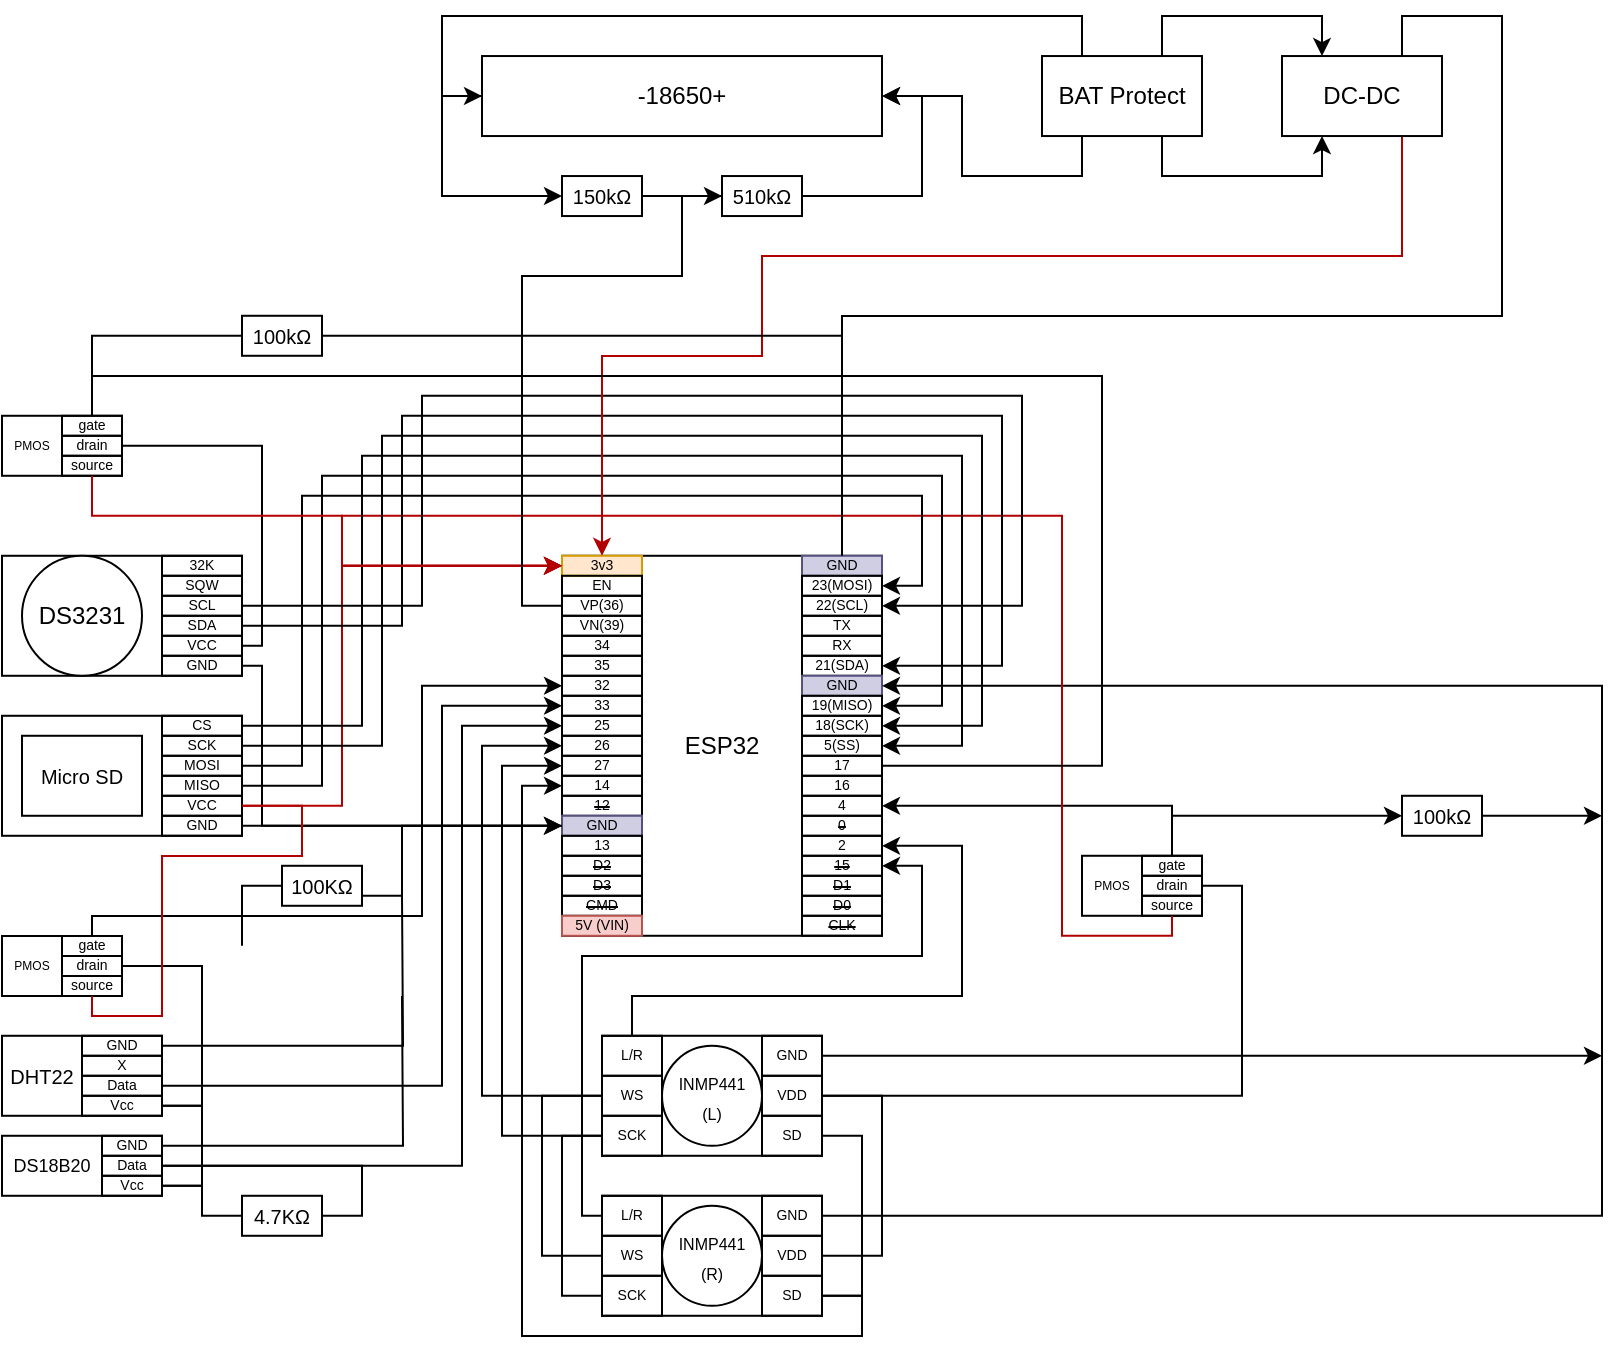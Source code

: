 <mxfile version="21.1.2" type="device">
  <diagram name="第 1 页" id="4izO6UbPr3BUMDlQtggl">
    <mxGraphModel dx="880" dy="418" grid="1" gridSize="10" guides="1" tooltips="1" connect="1" arrows="1" fold="1" page="1" pageScale="1" pageWidth="1654" pageHeight="2336" math="0" shadow="0">
      <root>
        <mxCell id="0" />
        <mxCell id="1" parent="0" />
        <mxCell id="rcADI-z-sjzIcISCBLXd-96" value="" style="group" parent="1" vertex="1" connectable="0">
          <mxGeometry x="440" y="419.89" width="160" height="190" as="geometry" />
        </mxCell>
        <mxCell id="rcADI-z-sjzIcISCBLXd-1" value="" style="rounded=0;whiteSpace=wrap;html=1;" parent="rcADI-z-sjzIcISCBLXd-96" vertex="1">
          <mxGeometry width="160" height="190" as="geometry" />
        </mxCell>
        <mxCell id="rcADI-z-sjzIcISCBLXd-74" value="" style="group" parent="rcADI-z-sjzIcISCBLXd-96" vertex="1" connectable="0">
          <mxGeometry width="160" height="190" as="geometry" />
        </mxCell>
        <mxCell id="rcADI-z-sjzIcISCBLXd-2" value="" style="rounded=0;whiteSpace=wrap;html=1;fillColor=none;movable=1;resizable=1;rotatable=1;deletable=1;editable=1;locked=0;connectable=1;" parent="rcADI-z-sjzIcISCBLXd-74" vertex="1">
          <mxGeometry y="40" width="40" height="10" as="geometry" />
        </mxCell>
        <mxCell id="rcADI-z-sjzIcISCBLXd-3" value="" style="rounded=0;whiteSpace=wrap;html=1;fillColor=none;movable=1;resizable=1;rotatable=1;deletable=1;editable=1;locked=0;connectable=1;" parent="rcADI-z-sjzIcISCBLXd-74" vertex="1">
          <mxGeometry y="50" width="40" height="10" as="geometry" />
        </mxCell>
        <mxCell id="rcADI-z-sjzIcISCBLXd-4" value="" style="rounded=0;whiteSpace=wrap;html=1;fillColor=none;movable=1;resizable=1;rotatable=1;deletable=1;editable=1;locked=0;connectable=1;" parent="rcADI-z-sjzIcISCBLXd-74" vertex="1">
          <mxGeometry y="60" width="40" height="10" as="geometry" />
        </mxCell>
        <mxCell id="rcADI-z-sjzIcISCBLXd-5" value="" style="rounded=0;whiteSpace=wrap;html=1;fillColor=none;movable=1;resizable=1;rotatable=1;deletable=1;editable=1;locked=0;connectable=1;" parent="rcADI-z-sjzIcISCBLXd-74" vertex="1">
          <mxGeometry y="70" width="40" height="10" as="geometry" />
        </mxCell>
        <mxCell id="rcADI-z-sjzIcISCBLXd-6" value="" style="rounded=0;whiteSpace=wrap;html=1;fillColor=none;movable=1;resizable=1;rotatable=1;deletable=1;editable=1;locked=0;connectable=1;" parent="rcADI-z-sjzIcISCBLXd-74" vertex="1">
          <mxGeometry y="80" width="40" height="10" as="geometry" />
        </mxCell>
        <mxCell id="rcADI-z-sjzIcISCBLXd-7" value="" style="rounded=0;whiteSpace=wrap;html=1;fillColor=none;movable=1;resizable=1;rotatable=1;deletable=1;editable=1;locked=0;connectable=1;" parent="rcADI-z-sjzIcISCBLXd-74" vertex="1">
          <mxGeometry y="90" width="40" height="10" as="geometry" />
        </mxCell>
        <mxCell id="rcADI-z-sjzIcISCBLXd-8" value="" style="rounded=0;whiteSpace=wrap;html=1;fillColor=none;movable=1;resizable=1;rotatable=1;deletable=1;editable=1;locked=0;connectable=1;" parent="rcADI-z-sjzIcISCBLXd-74" vertex="1">
          <mxGeometry y="100" width="40" height="10" as="geometry" />
        </mxCell>
        <mxCell id="rcADI-z-sjzIcISCBLXd-9" value="" style="rounded=0;whiteSpace=wrap;html=1;fillColor=none;movable=1;resizable=1;rotatable=1;deletable=1;editable=1;locked=0;connectable=1;" parent="rcADI-z-sjzIcISCBLXd-74" vertex="1">
          <mxGeometry y="110" width="40" height="10" as="geometry" />
        </mxCell>
        <mxCell id="rcADI-z-sjzIcISCBLXd-10" value="" style="rounded=0;whiteSpace=wrap;html=1;fillColor=none;movable=1;resizable=1;rotatable=1;deletable=1;editable=1;locked=0;connectable=1;" parent="rcADI-z-sjzIcISCBLXd-74" vertex="1">
          <mxGeometry y="120" width="40" height="10" as="geometry" />
        </mxCell>
        <mxCell id="rcADI-z-sjzIcISCBLXd-11" value="" style="rounded=0;whiteSpace=wrap;html=1;fillColor=#d0cee2;movable=1;resizable=1;rotatable=1;deletable=1;editable=1;locked=0;connectable=1;strokeColor=#56517e;" parent="rcADI-z-sjzIcISCBLXd-74" vertex="1">
          <mxGeometry y="130" width="40" height="10" as="geometry" />
        </mxCell>
        <mxCell id="rcADI-z-sjzIcISCBLXd-12" value="" style="rounded=0;whiteSpace=wrap;html=1;fillColor=none;movable=1;resizable=1;rotatable=1;deletable=1;editable=1;locked=0;connectable=1;" parent="rcADI-z-sjzIcISCBLXd-74" vertex="1">
          <mxGeometry y="140" width="40" height="10" as="geometry" />
        </mxCell>
        <mxCell id="rcADI-z-sjzIcISCBLXd-13" value="" style="rounded=0;whiteSpace=wrap;html=1;fillColor=none;movable=1;resizable=1;rotatable=1;deletable=1;editable=1;locked=0;connectable=1;" parent="rcADI-z-sjzIcISCBLXd-74" vertex="1">
          <mxGeometry y="150" width="40" height="10" as="geometry" />
        </mxCell>
        <mxCell id="rcADI-z-sjzIcISCBLXd-14" value="" style="rounded=0;whiteSpace=wrap;html=1;fillColor=none;movable=1;resizable=1;rotatable=1;deletable=1;editable=1;locked=0;connectable=1;" parent="rcADI-z-sjzIcISCBLXd-74" vertex="1">
          <mxGeometry x="120" y="40" width="40" height="10" as="geometry" />
        </mxCell>
        <mxCell id="rcADI-z-sjzIcISCBLXd-15" value="" style="rounded=0;whiteSpace=wrap;html=1;fillColor=none;movable=1;resizable=1;rotatable=1;deletable=1;editable=1;locked=0;connectable=1;" parent="rcADI-z-sjzIcISCBLXd-74" vertex="1">
          <mxGeometry x="120" y="50" width="40" height="10" as="geometry" />
        </mxCell>
        <mxCell id="rcADI-z-sjzIcISCBLXd-16" value="" style="rounded=0;whiteSpace=wrap;html=1;fillColor=#d0cee2;movable=1;resizable=1;rotatable=1;deletable=1;editable=1;locked=0;connectable=1;strokeColor=#56517e;" parent="rcADI-z-sjzIcISCBLXd-74" vertex="1">
          <mxGeometry x="120" y="60" width="40" height="10" as="geometry" />
        </mxCell>
        <mxCell id="rcADI-z-sjzIcISCBLXd-17" value="" style="rounded=0;whiteSpace=wrap;html=1;fillColor=none;movable=1;resizable=1;rotatable=1;deletable=1;editable=1;locked=0;connectable=1;" parent="rcADI-z-sjzIcISCBLXd-74" vertex="1">
          <mxGeometry x="120" y="70" width="40" height="10" as="geometry" />
        </mxCell>
        <mxCell id="rcADI-z-sjzIcISCBLXd-18" value="" style="rounded=0;whiteSpace=wrap;html=1;fillColor=none;movable=1;resizable=1;rotatable=1;deletable=1;editable=1;locked=0;connectable=1;" parent="rcADI-z-sjzIcISCBLXd-74" vertex="1">
          <mxGeometry x="120" y="80" width="40" height="10" as="geometry" />
        </mxCell>
        <mxCell id="rcADI-z-sjzIcISCBLXd-19" value="" style="rounded=0;whiteSpace=wrap;html=1;fillColor=none;movable=1;resizable=1;rotatable=1;deletable=1;editable=1;locked=0;connectable=1;" parent="rcADI-z-sjzIcISCBLXd-74" vertex="1">
          <mxGeometry x="120" y="90" width="40" height="10" as="geometry" />
        </mxCell>
        <mxCell id="rcADI-z-sjzIcISCBLXd-20" value="" style="rounded=0;whiteSpace=wrap;html=1;fillColor=none;movable=1;resizable=1;rotatable=1;deletable=1;editable=1;locked=0;connectable=1;" parent="rcADI-z-sjzIcISCBLXd-74" vertex="1">
          <mxGeometry x="120" y="100" width="40" height="10" as="geometry" />
        </mxCell>
        <mxCell id="rcADI-z-sjzIcISCBLXd-21" value="" style="rounded=0;whiteSpace=wrap;html=1;fillColor=none;movable=1;resizable=1;rotatable=1;deletable=1;editable=1;locked=0;connectable=1;" parent="rcADI-z-sjzIcISCBLXd-74" vertex="1">
          <mxGeometry x="120" y="110" width="40" height="10" as="geometry" />
        </mxCell>
        <mxCell id="rcADI-z-sjzIcISCBLXd-22" value="" style="rounded=0;whiteSpace=wrap;html=1;fillColor=none;movable=1;resizable=1;rotatable=1;deletable=1;editable=1;locked=0;connectable=1;" parent="rcADI-z-sjzIcISCBLXd-74" vertex="1">
          <mxGeometry x="120" y="120" width="40" height="10" as="geometry" />
        </mxCell>
        <mxCell id="rcADI-z-sjzIcISCBLXd-23" value="" style="rounded=0;whiteSpace=wrap;html=1;fillColor=none;movable=1;resizable=1;rotatable=1;deletable=1;editable=1;locked=0;connectable=1;" parent="rcADI-z-sjzIcISCBLXd-74" vertex="1">
          <mxGeometry x="120" y="130" width="40" height="10" as="geometry" />
        </mxCell>
        <mxCell id="rcADI-z-sjzIcISCBLXd-24" value="" style="rounded=0;whiteSpace=wrap;html=1;fillColor=none;movable=1;resizable=1;rotatable=1;deletable=1;editable=1;locked=0;connectable=1;" parent="rcADI-z-sjzIcISCBLXd-74" vertex="1">
          <mxGeometry x="120" y="140" width="40" height="10" as="geometry" />
        </mxCell>
        <mxCell id="rcADI-z-sjzIcISCBLXd-25" value="" style="rounded=0;whiteSpace=wrap;html=1;fillColor=none;movable=1;resizable=1;rotatable=1;deletable=1;editable=1;locked=0;connectable=1;" parent="rcADI-z-sjzIcISCBLXd-74" vertex="1">
          <mxGeometry x="120" y="150" width="40" height="10" as="geometry" />
        </mxCell>
        <mxCell id="rcADI-z-sjzIcISCBLXd-26" value="" style="rounded=0;whiteSpace=wrap;html=1;fillColor=none;movable=1;resizable=1;rotatable=1;deletable=1;editable=1;locked=0;connectable=1;" parent="rcADI-z-sjzIcISCBLXd-74" vertex="1">
          <mxGeometry y="160" width="40" height="10" as="geometry" />
        </mxCell>
        <mxCell id="rcADI-z-sjzIcISCBLXd-27" value="" style="rounded=0;whiteSpace=wrap;html=1;fillColor=none;movable=1;resizable=1;rotatable=1;deletable=1;editable=1;locked=0;connectable=1;" parent="rcADI-z-sjzIcISCBLXd-74" vertex="1">
          <mxGeometry y="170" width="40" height="10" as="geometry" />
        </mxCell>
        <mxCell id="rcADI-z-sjzIcISCBLXd-28" value="" style="rounded=0;whiteSpace=wrap;html=1;fillColor=#f8cecc;movable=1;resizable=1;rotatable=1;deletable=1;editable=1;locked=0;connectable=1;strokeColor=#b85450;" parent="rcADI-z-sjzIcISCBLXd-74" vertex="1">
          <mxGeometry y="180" width="40" height="10" as="geometry" />
        </mxCell>
        <mxCell id="rcADI-z-sjzIcISCBLXd-31" value="" style="rounded=0;whiteSpace=wrap;html=1;fillColor=none;movable=1;resizable=1;rotatable=1;deletable=1;editable=1;locked=0;connectable=1;" parent="rcADI-z-sjzIcISCBLXd-74" vertex="1">
          <mxGeometry x="120" y="160" width="40" height="10" as="geometry" />
        </mxCell>
        <mxCell id="rcADI-z-sjzIcISCBLXd-32" value="" style="rounded=0;whiteSpace=wrap;html=1;fillColor=none;movable=1;resizable=1;rotatable=1;deletable=1;editable=1;locked=0;connectable=1;" parent="rcADI-z-sjzIcISCBLXd-74" vertex="1">
          <mxGeometry x="120" y="170" width="40" height="10" as="geometry" />
        </mxCell>
        <mxCell id="rcADI-z-sjzIcISCBLXd-33" value="" style="rounded=0;whiteSpace=wrap;html=1;fillColor=none;movable=1;resizable=1;rotatable=1;deletable=1;editable=1;locked=0;connectable=1;" parent="rcADI-z-sjzIcISCBLXd-74" vertex="1">
          <mxGeometry x="120" y="180" width="40" height="10" as="geometry" />
        </mxCell>
        <mxCell id="rcADI-z-sjzIcISCBLXd-36" value="&lt;p style=&quot;&quot;&gt;&lt;br&gt;&lt;/p&gt;" style="rounded=0;whiteSpace=wrap;html=1;align=center;fillColor=#ffe6cc;verticalAlign=middle;movable=1;resizable=1;rotatable=1;deletable=1;editable=1;locked=0;connectable=1;strokeColor=#d79b00;" parent="rcADI-z-sjzIcISCBLXd-74" vertex="1">
          <mxGeometry width="40" height="10" as="geometry" />
        </mxCell>
        <mxCell id="rcADI-z-sjzIcISCBLXd-37" value="" style="rounded=0;whiteSpace=wrap;html=1;fillColor=none;movable=1;resizable=1;rotatable=1;deletable=1;editable=1;locked=0;connectable=1;" parent="rcADI-z-sjzIcISCBLXd-74" vertex="1">
          <mxGeometry y="10" width="40" height="10" as="geometry" />
        </mxCell>
        <mxCell id="rcADI-z-sjzIcISCBLXd-38" value="" style="rounded=0;whiteSpace=wrap;html=1;fillColor=none;movable=1;resizable=1;rotatable=1;deletable=1;editable=1;locked=0;connectable=1;" parent="rcADI-z-sjzIcISCBLXd-74" vertex="1">
          <mxGeometry y="20" width="40" height="10" as="geometry" />
        </mxCell>
        <mxCell id="rcADI-z-sjzIcISCBLXd-39" value="" style="rounded=0;whiteSpace=wrap;html=1;fillColor=none;movable=1;resizable=1;rotatable=1;deletable=1;editable=1;locked=0;connectable=1;" parent="rcADI-z-sjzIcISCBLXd-74" vertex="1">
          <mxGeometry y="30" width="40" height="10" as="geometry" />
        </mxCell>
        <mxCell id="rcADI-z-sjzIcISCBLXd-40" value="" style="rounded=0;whiteSpace=wrap;html=1;fillColor=#d0cee2;movable=1;resizable=1;rotatable=1;deletable=1;editable=1;locked=0;connectable=1;strokeColor=#56517e;" parent="rcADI-z-sjzIcISCBLXd-74" vertex="1">
          <mxGeometry x="120" width="40" height="10" as="geometry" />
        </mxCell>
        <mxCell id="rcADI-z-sjzIcISCBLXd-41" value="" style="rounded=0;whiteSpace=wrap;html=1;fillColor=none;movable=1;resizable=1;rotatable=1;deletable=1;editable=1;locked=0;connectable=1;" parent="rcADI-z-sjzIcISCBLXd-74" vertex="1">
          <mxGeometry x="120" y="10" width="40" height="10" as="geometry" />
        </mxCell>
        <mxCell id="rcADI-z-sjzIcISCBLXd-42" value="" style="rounded=0;whiteSpace=wrap;html=1;fillColor=none;movable=1;resizable=1;rotatable=1;deletable=1;editable=1;locked=0;connectable=1;" parent="rcADI-z-sjzIcISCBLXd-74" vertex="1">
          <mxGeometry x="120" y="20" width="40" height="10" as="geometry" />
        </mxCell>
        <mxCell id="rcADI-z-sjzIcISCBLXd-43" value="" style="rounded=0;whiteSpace=wrap;html=1;fillColor=none;movable=1;resizable=1;rotatable=1;deletable=1;editable=1;locked=0;connectable=1;" parent="rcADI-z-sjzIcISCBLXd-74" vertex="1">
          <mxGeometry x="120" y="30" width="40" height="10" as="geometry" />
        </mxCell>
        <mxCell id="rcADI-z-sjzIcISCBLXd-94" value="" style="group" parent="rcADI-z-sjzIcISCBLXd-74" vertex="1" connectable="0">
          <mxGeometry width="160" height="190" as="geometry" />
        </mxCell>
        <mxCell id="rcADI-z-sjzIcISCBLXd-46" value="3v3" style="text;html=1;strokeColor=none;fillColor=none;align=center;verticalAlign=middle;whiteSpace=wrap;rounded=0;fontSize=7;horizontal=1;" parent="rcADI-z-sjzIcISCBLXd-94" vertex="1">
          <mxGeometry width="40" height="10" as="geometry" />
        </mxCell>
        <mxCell id="rcADI-z-sjzIcISCBLXd-48" value="EN" style="text;html=1;strokeColor=none;fillColor=none;align=center;verticalAlign=middle;whiteSpace=wrap;rounded=0;fontSize=7;horizontal=1;" parent="rcADI-z-sjzIcISCBLXd-94" vertex="1">
          <mxGeometry y="10" width="40" height="10" as="geometry" />
        </mxCell>
        <mxCell id="rcADI-z-sjzIcISCBLXd-49" value="VP(36)" style="text;html=1;strokeColor=none;fillColor=none;align=center;verticalAlign=middle;whiteSpace=wrap;rounded=0;fontSize=7;horizontal=1;" parent="rcADI-z-sjzIcISCBLXd-94" vertex="1">
          <mxGeometry y="20" width="40" height="10" as="geometry" />
        </mxCell>
        <mxCell id="rcADI-z-sjzIcISCBLXd-50" value="VN(39)" style="text;html=1;strokeColor=none;fillColor=none;align=center;verticalAlign=middle;whiteSpace=wrap;rounded=0;fontSize=7;horizontal=1;" parent="rcADI-z-sjzIcISCBLXd-94" vertex="1">
          <mxGeometry y="30" width="40" height="10" as="geometry" />
        </mxCell>
        <mxCell id="rcADI-z-sjzIcISCBLXd-51" value="34" style="text;html=1;strokeColor=none;fillColor=none;align=center;verticalAlign=middle;whiteSpace=wrap;rounded=0;fontSize=7;horizontal=1;" parent="rcADI-z-sjzIcISCBLXd-94" vertex="1">
          <mxGeometry y="40" width="40" height="10" as="geometry" />
        </mxCell>
        <mxCell id="rcADI-z-sjzIcISCBLXd-52" value="35" style="text;html=1;strokeColor=none;fillColor=none;align=center;verticalAlign=middle;whiteSpace=wrap;rounded=0;fontSize=7;horizontal=1;" parent="rcADI-z-sjzIcISCBLXd-94" vertex="1">
          <mxGeometry y="50" width="40" height="10" as="geometry" />
        </mxCell>
        <mxCell id="rcADI-z-sjzIcISCBLXd-53" value="32" style="text;html=1;strokeColor=none;fillColor=none;align=center;verticalAlign=middle;whiteSpace=wrap;rounded=0;fontSize=7;horizontal=1;" parent="rcADI-z-sjzIcISCBLXd-94" vertex="1">
          <mxGeometry y="60" width="40" height="10" as="geometry" />
        </mxCell>
        <mxCell id="rcADI-z-sjzIcISCBLXd-54" value="33" style="text;html=1;strokeColor=none;fillColor=none;align=center;verticalAlign=middle;whiteSpace=wrap;rounded=0;fontSize=7;horizontal=1;" parent="rcADI-z-sjzIcISCBLXd-94" vertex="1">
          <mxGeometry y="70" width="40" height="10" as="geometry" />
        </mxCell>
        <mxCell id="rcADI-z-sjzIcISCBLXd-55" value="25" style="text;html=1;strokeColor=none;fillColor=none;align=center;verticalAlign=middle;whiteSpace=wrap;rounded=0;fontSize=7;horizontal=1;" parent="rcADI-z-sjzIcISCBLXd-94" vertex="1">
          <mxGeometry y="80" width="40" height="10" as="geometry" />
        </mxCell>
        <mxCell id="rcADI-z-sjzIcISCBLXd-56" value="26" style="text;html=1;strokeColor=none;fillColor=none;align=center;verticalAlign=middle;whiteSpace=wrap;rounded=0;fontSize=7;horizontal=1;" parent="rcADI-z-sjzIcISCBLXd-94" vertex="1">
          <mxGeometry y="90" width="40" height="10" as="geometry" />
        </mxCell>
        <mxCell id="rcADI-z-sjzIcISCBLXd-57" value="27" style="text;html=1;strokeColor=none;fillColor=none;align=center;verticalAlign=middle;whiteSpace=wrap;rounded=0;fontSize=7;horizontal=1;" parent="rcADI-z-sjzIcISCBLXd-94" vertex="1">
          <mxGeometry y="100" width="40" height="10" as="geometry" />
        </mxCell>
        <mxCell id="rcADI-z-sjzIcISCBLXd-58" value="14" style="text;html=1;strokeColor=none;fillColor=none;align=center;verticalAlign=middle;whiteSpace=wrap;rounded=0;fontSize=7;horizontal=1;" parent="rcADI-z-sjzIcISCBLXd-94" vertex="1">
          <mxGeometry y="110" width="40" height="10" as="geometry" />
        </mxCell>
        <mxCell id="rcADI-z-sjzIcISCBLXd-65" value="&lt;strike&gt;12&lt;/strike&gt;" style="text;html=1;strokeColor=none;fillColor=none;align=center;verticalAlign=middle;whiteSpace=wrap;rounded=0;fontSize=7;horizontal=1;" parent="rcADI-z-sjzIcISCBLXd-94" vertex="1">
          <mxGeometry y="120" width="40" height="10" as="geometry" />
        </mxCell>
        <mxCell id="rcADI-z-sjzIcISCBLXd-66" value="GND" style="text;html=1;strokeColor=none;fillColor=none;align=center;verticalAlign=middle;whiteSpace=wrap;rounded=0;fontSize=7;horizontal=1;" parent="rcADI-z-sjzIcISCBLXd-94" vertex="1">
          <mxGeometry y="130" width="40" height="10" as="geometry" />
        </mxCell>
        <mxCell id="rcADI-z-sjzIcISCBLXd-67" value="13" style="text;html=1;strokeColor=none;fillColor=none;align=center;verticalAlign=middle;whiteSpace=wrap;rounded=0;fontSize=7;horizontal=1;" parent="rcADI-z-sjzIcISCBLXd-94" vertex="1">
          <mxGeometry y="140" width="40" height="10" as="geometry" />
        </mxCell>
        <mxCell id="rcADI-z-sjzIcISCBLXd-68" value="&lt;strike&gt;D2&lt;/strike&gt;" style="text;html=1;strokeColor=none;fillColor=none;align=center;verticalAlign=middle;whiteSpace=wrap;rounded=0;fontSize=7;horizontal=1;" parent="rcADI-z-sjzIcISCBLXd-94" vertex="1">
          <mxGeometry y="150" width="40" height="10" as="geometry" />
        </mxCell>
        <mxCell id="rcADI-z-sjzIcISCBLXd-69" value="&lt;strike&gt;D3&lt;/strike&gt;" style="text;html=1;strokeColor=none;fillColor=none;align=center;verticalAlign=middle;whiteSpace=wrap;rounded=0;fontSize=7;horizontal=1;" parent="rcADI-z-sjzIcISCBLXd-94" vertex="1">
          <mxGeometry y="160" width="40" height="10" as="geometry" />
        </mxCell>
        <mxCell id="rcADI-z-sjzIcISCBLXd-70" value="&lt;strike&gt;CMD&lt;/strike&gt;" style="text;html=1;strokeColor=none;fillColor=none;align=center;verticalAlign=middle;whiteSpace=wrap;rounded=0;fontSize=7;horizontal=1;" parent="rcADI-z-sjzIcISCBLXd-94" vertex="1">
          <mxGeometry y="170" width="40" height="10" as="geometry" />
        </mxCell>
        <mxCell id="rcADI-z-sjzIcISCBLXd-71" value="5V (VIN)" style="text;html=1;strokeColor=none;fillColor=none;align=center;verticalAlign=middle;whiteSpace=wrap;rounded=0;fontSize=7;horizontal=1;" parent="rcADI-z-sjzIcISCBLXd-94" vertex="1">
          <mxGeometry y="180" width="40" height="10" as="geometry" />
        </mxCell>
        <mxCell id="rcADI-z-sjzIcISCBLXd-75" value="GND" style="text;html=1;strokeColor=none;fillColor=none;align=center;verticalAlign=middle;whiteSpace=wrap;rounded=0;fontSize=7;horizontal=1;" parent="rcADI-z-sjzIcISCBLXd-94" vertex="1">
          <mxGeometry x="120" width="40" height="10" as="geometry" />
        </mxCell>
        <mxCell id="rcADI-z-sjzIcISCBLXd-76" value="23(MOSI)" style="text;html=1;strokeColor=none;fillColor=none;align=center;verticalAlign=middle;whiteSpace=wrap;rounded=0;fontSize=7;horizontal=1;" parent="rcADI-z-sjzIcISCBLXd-94" vertex="1">
          <mxGeometry x="120" y="10" width="40" height="10" as="geometry" />
        </mxCell>
        <mxCell id="rcADI-z-sjzIcISCBLXd-77" value="22(SCL)" style="text;html=1;strokeColor=none;fillColor=none;align=center;verticalAlign=middle;whiteSpace=wrap;rounded=0;fontSize=7;horizontal=1;" parent="rcADI-z-sjzIcISCBLXd-94" vertex="1">
          <mxGeometry x="120" y="20" width="40" height="10" as="geometry" />
        </mxCell>
        <mxCell id="rcADI-z-sjzIcISCBLXd-78" value="TX" style="text;html=1;strokeColor=none;fillColor=none;align=center;verticalAlign=middle;whiteSpace=wrap;rounded=0;fontSize=7;horizontal=1;" parent="rcADI-z-sjzIcISCBLXd-94" vertex="1">
          <mxGeometry x="120" y="30" width="40" height="10" as="geometry" />
        </mxCell>
        <mxCell id="rcADI-z-sjzIcISCBLXd-79" value="RX" style="text;html=1;strokeColor=none;fillColor=none;align=center;verticalAlign=middle;whiteSpace=wrap;rounded=0;fontSize=7;horizontal=1;" parent="rcADI-z-sjzIcISCBLXd-94" vertex="1">
          <mxGeometry x="120" y="40" width="40" height="10" as="geometry" />
        </mxCell>
        <mxCell id="rcADI-z-sjzIcISCBLXd-80" value="21(SDA)" style="text;html=1;strokeColor=none;fillColor=none;align=center;verticalAlign=middle;whiteSpace=wrap;rounded=0;fontSize=7;horizontal=1;" parent="rcADI-z-sjzIcISCBLXd-94" vertex="1">
          <mxGeometry x="120" y="50" width="40" height="10" as="geometry" />
        </mxCell>
        <mxCell id="rcADI-z-sjzIcISCBLXd-81" value="GND" style="text;html=1;strokeColor=none;fillColor=none;align=center;verticalAlign=middle;whiteSpace=wrap;rounded=0;fontSize=7;horizontal=1;" parent="rcADI-z-sjzIcISCBLXd-94" vertex="1">
          <mxGeometry x="120" y="60" width="40" height="10" as="geometry" />
        </mxCell>
        <mxCell id="rcADI-z-sjzIcISCBLXd-82" value="19(MISO)" style="text;html=1;strokeColor=none;fillColor=none;align=center;verticalAlign=middle;whiteSpace=wrap;rounded=0;fontSize=7;horizontal=1;" parent="rcADI-z-sjzIcISCBLXd-94" vertex="1">
          <mxGeometry x="120" y="70" width="40" height="10" as="geometry" />
        </mxCell>
        <mxCell id="rcADI-z-sjzIcISCBLXd-83" value="18(SCK)" style="text;html=1;strokeColor=none;fillColor=none;align=center;verticalAlign=middle;whiteSpace=wrap;rounded=0;fontSize=7;horizontal=1;" parent="rcADI-z-sjzIcISCBLXd-94" vertex="1">
          <mxGeometry x="120" y="80" width="40" height="10" as="geometry" />
        </mxCell>
        <mxCell id="rcADI-z-sjzIcISCBLXd-84" value="5(SS)" style="text;html=1;strokeColor=none;fillColor=none;align=center;verticalAlign=middle;whiteSpace=wrap;rounded=0;fontSize=7;horizontal=1;" parent="rcADI-z-sjzIcISCBLXd-94" vertex="1">
          <mxGeometry x="120" y="90" width="40" height="10" as="geometry" />
        </mxCell>
        <mxCell id="rcADI-z-sjzIcISCBLXd-85" value="17" style="text;html=1;strokeColor=none;fillColor=none;align=center;verticalAlign=middle;whiteSpace=wrap;rounded=0;fontSize=7;horizontal=1;" parent="rcADI-z-sjzIcISCBLXd-94" vertex="1">
          <mxGeometry x="120" y="100" width="40" height="10" as="geometry" />
        </mxCell>
        <mxCell id="rcADI-z-sjzIcISCBLXd-86" value="16" style="text;html=1;strokeColor=none;fillColor=none;align=center;verticalAlign=middle;whiteSpace=wrap;rounded=0;fontSize=7;horizontal=1;" parent="rcADI-z-sjzIcISCBLXd-94" vertex="1">
          <mxGeometry x="120" y="110" width="40" height="10" as="geometry" />
        </mxCell>
        <mxCell id="rcADI-z-sjzIcISCBLXd-87" value="4" style="text;html=1;strokeColor=none;fillColor=none;align=center;verticalAlign=middle;whiteSpace=wrap;rounded=0;fontSize=7;horizontal=1;" parent="rcADI-z-sjzIcISCBLXd-94" vertex="1">
          <mxGeometry x="120" y="120" width="40" height="10" as="geometry" />
        </mxCell>
        <mxCell id="rcADI-z-sjzIcISCBLXd-88" value="&lt;strike&gt;0&lt;/strike&gt;" style="text;html=1;strokeColor=none;fillColor=none;align=center;verticalAlign=middle;whiteSpace=wrap;rounded=0;fontSize=7;horizontal=1;" parent="rcADI-z-sjzIcISCBLXd-94" vertex="1">
          <mxGeometry x="120" y="130" width="40" height="10" as="geometry" />
        </mxCell>
        <mxCell id="rcADI-z-sjzIcISCBLXd-89" value="2" style="text;html=1;strokeColor=none;fillColor=none;align=center;verticalAlign=middle;whiteSpace=wrap;rounded=0;fontSize=7;horizontal=1;" parent="rcADI-z-sjzIcISCBLXd-94" vertex="1">
          <mxGeometry x="120" y="140" width="40" height="10" as="geometry" />
        </mxCell>
        <mxCell id="rcADI-z-sjzIcISCBLXd-90" value="&lt;strike&gt;15&lt;/strike&gt;" style="text;html=1;strokeColor=none;fillColor=none;align=center;verticalAlign=middle;whiteSpace=wrap;rounded=0;fontSize=7;horizontal=1;" parent="rcADI-z-sjzIcISCBLXd-94" vertex="1">
          <mxGeometry x="120" y="150" width="40" height="10" as="geometry" />
        </mxCell>
        <mxCell id="rcADI-z-sjzIcISCBLXd-91" value="&lt;strike&gt;D1&lt;/strike&gt;" style="text;html=1;strokeColor=none;fillColor=none;align=center;verticalAlign=middle;whiteSpace=wrap;rounded=0;fontSize=7;horizontal=1;" parent="rcADI-z-sjzIcISCBLXd-94" vertex="1">
          <mxGeometry x="120" y="160" width="40" height="10" as="geometry" />
        </mxCell>
        <mxCell id="rcADI-z-sjzIcISCBLXd-92" value="&lt;strike&gt;D0&lt;/strike&gt;" style="text;html=1;strokeColor=none;fillColor=none;align=center;verticalAlign=middle;whiteSpace=wrap;rounded=0;fontSize=7;horizontal=1;" parent="rcADI-z-sjzIcISCBLXd-94" vertex="1">
          <mxGeometry x="120" y="170" width="40" height="10" as="geometry" />
        </mxCell>
        <mxCell id="rcADI-z-sjzIcISCBLXd-93" value="&lt;strike&gt;CLK&lt;/strike&gt;" style="text;html=1;strokeColor=none;fillColor=none;align=center;verticalAlign=middle;whiteSpace=wrap;rounded=0;fontSize=7;horizontal=1;" parent="rcADI-z-sjzIcISCBLXd-94" vertex="1">
          <mxGeometry x="120" y="180" width="40" height="10" as="geometry" />
        </mxCell>
        <mxCell id="rcADI-z-sjzIcISCBLXd-95" value="ESP32" style="text;html=1;strokeColor=none;fillColor=none;align=center;verticalAlign=middle;whiteSpace=wrap;rounded=0;" parent="rcADI-z-sjzIcISCBLXd-94" vertex="1">
          <mxGeometry x="40" y="80" width="80" height="30" as="geometry" />
        </mxCell>
        <mxCell id="rcADI-z-sjzIcISCBLXd-121" value="" style="group" parent="1" vertex="1" connectable="0">
          <mxGeometry x="160" y="419.89" width="120" height="60" as="geometry" />
        </mxCell>
        <mxCell id="rcADI-z-sjzIcISCBLXd-97" value="" style="rounded=0;whiteSpace=wrap;html=1;" parent="rcADI-z-sjzIcISCBLXd-121" vertex="1">
          <mxGeometry width="120" height="60" as="geometry" />
        </mxCell>
        <mxCell id="rcADI-z-sjzIcISCBLXd-98" value="" style="rounded=0;whiteSpace=wrap;html=1;verticalAlign=middle;fillColor=none;" parent="rcADI-z-sjzIcISCBLXd-121" vertex="1">
          <mxGeometry x="80" width="40" height="10" as="geometry" />
        </mxCell>
        <mxCell id="rcADI-z-sjzIcISCBLXd-99" value="" style="rounded=0;whiteSpace=wrap;html=1;fillColor=none;" parent="rcADI-z-sjzIcISCBLXd-121" vertex="1">
          <mxGeometry x="80" y="10" width="40" height="10" as="geometry" />
        </mxCell>
        <mxCell id="rcADI-z-sjzIcISCBLXd-100" value="" style="rounded=0;whiteSpace=wrap;html=1;fillColor=none;" parent="rcADI-z-sjzIcISCBLXd-121" vertex="1">
          <mxGeometry x="80" y="20" width="40" height="10" as="geometry" />
        </mxCell>
        <mxCell id="rcADI-z-sjzIcISCBLXd-101" value="" style="rounded=0;whiteSpace=wrap;html=1;fillColor=none;" parent="rcADI-z-sjzIcISCBLXd-121" vertex="1">
          <mxGeometry x="80" y="30" width="40" height="10" as="geometry" />
        </mxCell>
        <mxCell id="rcADI-z-sjzIcISCBLXd-102" value="" style="rounded=0;whiteSpace=wrap;html=1;fillColor=none;" parent="rcADI-z-sjzIcISCBLXd-121" vertex="1">
          <mxGeometry x="80" y="40" width="40" height="10" as="geometry" />
        </mxCell>
        <mxCell id="rcADI-z-sjzIcISCBLXd-103" value="" style="rounded=0;whiteSpace=wrap;html=1;fillColor=none;" parent="rcADI-z-sjzIcISCBLXd-121" vertex="1">
          <mxGeometry x="80" y="50" width="40" height="10" as="geometry" />
        </mxCell>
        <mxCell id="rcADI-z-sjzIcISCBLXd-113" value="32K" style="text;html=1;strokeColor=none;fillColor=none;align=center;verticalAlign=middle;whiteSpace=wrap;rounded=0;fontSize=7;horizontal=1;" parent="rcADI-z-sjzIcISCBLXd-121" vertex="1">
          <mxGeometry x="80" width="40" height="10" as="geometry" />
        </mxCell>
        <mxCell id="rcADI-z-sjzIcISCBLXd-114" value="SQW" style="text;html=1;strokeColor=none;fillColor=none;align=center;verticalAlign=middle;whiteSpace=wrap;rounded=0;fontSize=7;horizontal=1;" parent="rcADI-z-sjzIcISCBLXd-121" vertex="1">
          <mxGeometry x="80" y="10" width="40" height="10" as="geometry" />
        </mxCell>
        <mxCell id="rcADI-z-sjzIcISCBLXd-115" value="SCL" style="text;html=1;strokeColor=none;fillColor=none;align=center;verticalAlign=middle;whiteSpace=wrap;rounded=0;fontSize=7;horizontal=1;" parent="rcADI-z-sjzIcISCBLXd-121" vertex="1">
          <mxGeometry x="80" y="20" width="40" height="10" as="geometry" />
        </mxCell>
        <mxCell id="rcADI-z-sjzIcISCBLXd-116" value="SDA" style="text;html=1;strokeColor=none;fillColor=none;align=center;verticalAlign=middle;whiteSpace=wrap;rounded=0;fontSize=7;horizontal=1;" parent="rcADI-z-sjzIcISCBLXd-121" vertex="1">
          <mxGeometry x="80" y="30" width="40" height="10" as="geometry" />
        </mxCell>
        <mxCell id="rcADI-z-sjzIcISCBLXd-117" value="VCC" style="text;html=1;strokeColor=none;fillColor=none;align=center;verticalAlign=middle;whiteSpace=wrap;rounded=0;fontSize=7;horizontal=1;" parent="rcADI-z-sjzIcISCBLXd-121" vertex="1">
          <mxGeometry x="80" y="40" width="40" height="10" as="geometry" />
        </mxCell>
        <mxCell id="rcADI-z-sjzIcISCBLXd-118" value="GND" style="text;html=1;strokeColor=none;fillColor=none;align=center;verticalAlign=middle;whiteSpace=wrap;rounded=0;fontSize=7;horizontal=1;" parent="rcADI-z-sjzIcISCBLXd-121" vertex="1">
          <mxGeometry x="80" y="50" width="40" height="10" as="geometry" />
        </mxCell>
        <mxCell id="rcADI-z-sjzIcISCBLXd-119" value="" style="ellipse;whiteSpace=wrap;html=1;aspect=fixed;" parent="rcADI-z-sjzIcISCBLXd-121" vertex="1">
          <mxGeometry x="10" width="60" height="60" as="geometry" />
        </mxCell>
        <mxCell id="rcADI-z-sjzIcISCBLXd-120" value="DS3231" style="text;html=1;strokeColor=none;fillColor=none;align=center;verticalAlign=middle;whiteSpace=wrap;rounded=0;" parent="rcADI-z-sjzIcISCBLXd-121" vertex="1">
          <mxGeometry x="10" y="15" width="60" height="30" as="geometry" />
        </mxCell>
        <mxCell id="rcADI-z-sjzIcISCBLXd-137" value="" style="group" parent="1" vertex="1" connectable="0">
          <mxGeometry x="160" y="499.89" width="120" height="60" as="geometry" />
        </mxCell>
        <mxCell id="rcADI-z-sjzIcISCBLXd-122" value="" style="rounded=0;whiteSpace=wrap;html=1;" parent="rcADI-z-sjzIcISCBLXd-137" vertex="1">
          <mxGeometry width="120" height="60" as="geometry" />
        </mxCell>
        <mxCell id="rcADI-z-sjzIcISCBLXd-123" value="" style="rounded=0;whiteSpace=wrap;html=1;fillColor=none;movable=1;resizable=1;rotatable=1;deletable=1;editable=1;locked=0;connectable=1;" parent="rcADI-z-sjzIcISCBLXd-137" vertex="1">
          <mxGeometry x="80" width="40" height="10" as="geometry" />
        </mxCell>
        <mxCell id="rcADI-z-sjzIcISCBLXd-124" value="CS" style="text;html=1;strokeColor=none;fillColor=none;align=center;verticalAlign=middle;whiteSpace=wrap;rounded=0;fontSize=7;horizontal=1;" parent="rcADI-z-sjzIcISCBLXd-137" vertex="1">
          <mxGeometry x="80" width="40" height="10" as="geometry" />
        </mxCell>
        <mxCell id="rcADI-z-sjzIcISCBLXd-125" value="SCK" style="text;html=1;strokeColor=none;fillColor=none;align=center;verticalAlign=middle;whiteSpace=wrap;rounded=0;fontSize=7;horizontal=1;" parent="rcADI-z-sjzIcISCBLXd-137" vertex="1">
          <mxGeometry x="80" y="10" width="40" height="10" as="geometry" />
        </mxCell>
        <mxCell id="rcADI-z-sjzIcISCBLXd-126" value="MOSI" style="text;html=1;strokeColor=none;fillColor=none;align=center;verticalAlign=middle;whiteSpace=wrap;rounded=0;fontSize=7;horizontal=1;" parent="rcADI-z-sjzIcISCBLXd-137" vertex="1">
          <mxGeometry x="80" y="20" width="40" height="10" as="geometry" />
        </mxCell>
        <mxCell id="rcADI-z-sjzIcISCBLXd-127" value="MISO" style="text;html=1;strokeColor=none;fillColor=none;align=center;verticalAlign=middle;whiteSpace=wrap;rounded=0;fontSize=7;horizontal=1;" parent="rcADI-z-sjzIcISCBLXd-137" vertex="1">
          <mxGeometry x="80" y="30" width="40" height="10" as="geometry" />
        </mxCell>
        <mxCell id="rcADI-z-sjzIcISCBLXd-128" value="VCC" style="text;html=1;strokeColor=none;fillColor=none;align=center;verticalAlign=middle;whiteSpace=wrap;rounded=0;fontSize=7;horizontal=1;" parent="rcADI-z-sjzIcISCBLXd-137" vertex="1">
          <mxGeometry x="80" y="40" width="40" height="10" as="geometry" />
        </mxCell>
        <mxCell id="rcADI-z-sjzIcISCBLXd-129" value="GND" style="text;html=1;strokeColor=none;fillColor=none;align=center;verticalAlign=middle;whiteSpace=wrap;rounded=0;fontSize=7;horizontal=1;" parent="rcADI-z-sjzIcISCBLXd-137" vertex="1">
          <mxGeometry x="80" y="50" width="40" height="10" as="geometry" />
        </mxCell>
        <mxCell id="rcADI-z-sjzIcISCBLXd-130" value="" style="rounded=0;whiteSpace=wrap;html=1;fillColor=none;movable=1;resizable=1;rotatable=1;deletable=1;editable=1;locked=0;connectable=1;" parent="rcADI-z-sjzIcISCBLXd-137" vertex="1">
          <mxGeometry x="80" y="10" width="40" height="10" as="geometry" />
        </mxCell>
        <mxCell id="rcADI-z-sjzIcISCBLXd-131" value="" style="rounded=0;whiteSpace=wrap;html=1;fillColor=none;movable=1;resizable=1;rotatable=1;deletable=1;editable=1;locked=0;connectable=1;" parent="rcADI-z-sjzIcISCBLXd-137" vertex="1">
          <mxGeometry x="80" y="20" width="40" height="10" as="geometry" />
        </mxCell>
        <mxCell id="rcADI-z-sjzIcISCBLXd-132" value="" style="rounded=0;whiteSpace=wrap;html=1;fillColor=none;movable=1;resizable=1;rotatable=1;deletable=1;editable=1;locked=0;connectable=1;" parent="rcADI-z-sjzIcISCBLXd-137" vertex="1">
          <mxGeometry x="80" y="30" width="40" height="10" as="geometry" />
        </mxCell>
        <mxCell id="rcADI-z-sjzIcISCBLXd-133" value="" style="rounded=0;whiteSpace=wrap;html=1;fillColor=none;movable=1;resizable=1;rotatable=1;deletable=1;editable=1;locked=0;connectable=1;" parent="rcADI-z-sjzIcISCBLXd-137" vertex="1">
          <mxGeometry x="80" y="40" width="40" height="10" as="geometry" />
        </mxCell>
        <mxCell id="rcADI-z-sjzIcISCBLXd-134" value="" style="rounded=0;whiteSpace=wrap;html=1;fillColor=none;movable=1;resizable=1;rotatable=1;deletable=1;editable=1;locked=0;connectable=1;" parent="rcADI-z-sjzIcISCBLXd-137" vertex="1">
          <mxGeometry x="80" y="50" width="40" height="10" as="geometry" />
        </mxCell>
        <mxCell id="rcADI-z-sjzIcISCBLXd-135" value="" style="rounded=0;whiteSpace=wrap;html=1;" parent="rcADI-z-sjzIcISCBLXd-137" vertex="1">
          <mxGeometry x="10" y="10" width="60" height="40" as="geometry" />
        </mxCell>
        <mxCell id="rcADI-z-sjzIcISCBLXd-136" value="&lt;font style=&quot;font-size: 10px;&quot;&gt;Micro SD&lt;/font&gt;" style="text;html=1;strokeColor=none;fillColor=none;align=center;verticalAlign=middle;whiteSpace=wrap;rounded=0;" parent="rcADI-z-sjzIcISCBLXd-137" vertex="1">
          <mxGeometry x="10" y="20" width="60" height="20" as="geometry" />
        </mxCell>
        <mxCell id="5oYSCJs_mphhEOO4K1A_-20" value="" style="group" parent="1" vertex="1" connectable="0">
          <mxGeometry x="460" y="659.89" width="110" height="60" as="geometry" />
        </mxCell>
        <mxCell id="5oYSCJs_mphhEOO4K1A_-3" value="" style="rounded=0;whiteSpace=wrap;html=1;container=0;" parent="5oYSCJs_mphhEOO4K1A_-20" vertex="1">
          <mxGeometry width="110" height="60" as="geometry" />
        </mxCell>
        <mxCell id="5oYSCJs_mphhEOO4K1A_-4" value="" style="rounded=0;whiteSpace=wrap;html=1;fillColor=none;movable=1;resizable=1;rotatable=1;deletable=1;editable=1;locked=0;connectable=1;container=0;" parent="5oYSCJs_mphhEOO4K1A_-20" vertex="1">
          <mxGeometry width="30" height="20" as="geometry" />
        </mxCell>
        <mxCell id="5oYSCJs_mphhEOO4K1A_-5" value="VDD" style="text;html=1;strokeColor=none;fillColor=none;align=center;verticalAlign=middle;whiteSpace=wrap;rounded=0;fontSize=7;horizontal=1;container=0;" parent="5oYSCJs_mphhEOO4K1A_-20" vertex="1">
          <mxGeometry x="80" y="20" width="30" height="20" as="geometry" />
        </mxCell>
        <mxCell id="5oYSCJs_mphhEOO4K1A_-6" value="GND" style="text;html=1;strokeColor=none;fillColor=none;align=center;verticalAlign=middle;whiteSpace=wrap;rounded=0;fontSize=7;horizontal=1;container=0;" parent="5oYSCJs_mphhEOO4K1A_-20" vertex="1">
          <mxGeometry x="80" width="30" height="20" as="geometry" />
        </mxCell>
        <mxCell id="5oYSCJs_mphhEOO4K1A_-7" value="SD" style="text;html=1;strokeColor=none;fillColor=none;align=center;verticalAlign=middle;whiteSpace=wrap;rounded=0;fontSize=7;horizontal=1;container=0;" parent="5oYSCJs_mphhEOO4K1A_-20" vertex="1">
          <mxGeometry x="80" y="40" width="30" height="20" as="geometry" />
        </mxCell>
        <mxCell id="5oYSCJs_mphhEOO4K1A_-8" value="L/R" style="text;html=1;strokeColor=none;fillColor=none;align=center;verticalAlign=middle;whiteSpace=wrap;rounded=0;fontSize=7;horizontal=1;container=0;" parent="5oYSCJs_mphhEOO4K1A_-20" vertex="1">
          <mxGeometry width="30" height="20" as="geometry" />
        </mxCell>
        <mxCell id="5oYSCJs_mphhEOO4K1A_-9" value="WS" style="text;html=1;strokeColor=none;fillColor=none;align=center;verticalAlign=middle;whiteSpace=wrap;rounded=0;fontSize=7;horizontal=1;container=0;" parent="5oYSCJs_mphhEOO4K1A_-20" vertex="1">
          <mxGeometry y="20" width="30" height="20" as="geometry" />
        </mxCell>
        <mxCell id="5oYSCJs_mphhEOO4K1A_-10" value="SCK" style="text;html=1;strokeColor=none;fillColor=none;align=center;verticalAlign=middle;whiteSpace=wrap;rounded=0;fontSize=7;horizontal=1;container=0;" parent="5oYSCJs_mphhEOO4K1A_-20" vertex="1">
          <mxGeometry y="40" width="30" height="20" as="geometry" />
        </mxCell>
        <mxCell id="5oYSCJs_mphhEOO4K1A_-11" value="" style="rounded=0;whiteSpace=wrap;html=1;fillColor=none;movable=1;resizable=1;rotatable=1;deletable=1;editable=1;locked=0;connectable=1;container=0;" parent="5oYSCJs_mphhEOO4K1A_-20" vertex="1">
          <mxGeometry y="40" width="30" height="20" as="geometry" />
        </mxCell>
        <mxCell id="5oYSCJs_mphhEOO4K1A_-12" value="" style="rounded=0;whiteSpace=wrap;html=1;fillColor=none;movable=1;resizable=1;rotatable=1;deletable=1;editable=1;locked=0;connectable=1;container=0;" parent="5oYSCJs_mphhEOO4K1A_-20" vertex="1">
          <mxGeometry x="80" y="20" width="30" height="20" as="geometry" />
        </mxCell>
        <mxCell id="bZETBasVxX2f4vQcCya9-42" style="edgeStyle=orthogonalEdgeStyle;rounded=0;orthogonalLoop=1;jettySize=auto;html=1;" parent="5oYSCJs_mphhEOO4K1A_-20" source="5oYSCJs_mphhEOO4K1A_-13" edge="1">
          <mxGeometry relative="1" as="geometry">
            <mxPoint x="500" y="10" as="targetPoint" />
          </mxGeometry>
        </mxCell>
        <mxCell id="5oYSCJs_mphhEOO4K1A_-13" value="" style="rounded=0;whiteSpace=wrap;html=1;fillColor=none;movable=1;resizable=1;rotatable=1;deletable=1;editable=1;locked=0;connectable=1;container=0;" parent="5oYSCJs_mphhEOO4K1A_-20" vertex="1">
          <mxGeometry x="80" width="30" height="20" as="geometry" />
        </mxCell>
        <mxCell id="5oYSCJs_mphhEOO4K1A_-14" value="" style="rounded=0;whiteSpace=wrap;html=1;fillColor=none;movable=1;resizable=1;rotatable=1;deletable=1;editable=1;locked=0;connectable=1;container=0;" parent="5oYSCJs_mphhEOO4K1A_-20" vertex="1">
          <mxGeometry y="20" width="30" height="20" as="geometry" />
        </mxCell>
        <mxCell id="5oYSCJs_mphhEOO4K1A_-15" value="" style="rounded=0;whiteSpace=wrap;html=1;fillColor=none;movable=1;resizable=1;rotatable=1;deletable=1;editable=1;locked=0;connectable=1;container=0;" parent="5oYSCJs_mphhEOO4K1A_-20" vertex="1">
          <mxGeometry x="80" y="40" width="30" height="20" as="geometry" />
        </mxCell>
        <mxCell id="5oYSCJs_mphhEOO4K1A_-17" value="&lt;font style=&quot;font-size: 8px;&quot;&gt;INMP441&lt;br&gt;(L)&lt;br&gt;&lt;/font&gt;" style="text;html=1;strokeColor=none;fillColor=none;align=center;verticalAlign=middle;whiteSpace=wrap;rounded=0;container=0;" parent="5oYSCJs_mphhEOO4K1A_-20" vertex="1">
          <mxGeometry x="30" y="20" width="50" height="20" as="geometry" />
        </mxCell>
        <mxCell id="5oYSCJs_mphhEOO4K1A_-18" value="" style="ellipse;whiteSpace=wrap;html=1;aspect=fixed;fillColor=none;" parent="5oYSCJs_mphhEOO4K1A_-20" vertex="1">
          <mxGeometry x="30" y="5" width="50" height="50" as="geometry" />
        </mxCell>
        <mxCell id="5oYSCJs_mphhEOO4K1A_-21" value="" style="group" parent="1" vertex="1" connectable="0">
          <mxGeometry x="460" y="739.89" width="110" height="60" as="geometry" />
        </mxCell>
        <mxCell id="5oYSCJs_mphhEOO4K1A_-22" value="" style="rounded=0;whiteSpace=wrap;html=1;container=0;" parent="5oYSCJs_mphhEOO4K1A_-21" vertex="1">
          <mxGeometry width="110" height="60" as="geometry" />
        </mxCell>
        <mxCell id="5oYSCJs_mphhEOO4K1A_-23" value="" style="rounded=0;whiteSpace=wrap;html=1;fillColor=none;movable=1;resizable=1;rotatable=1;deletable=1;editable=1;locked=0;connectable=1;container=0;" parent="5oYSCJs_mphhEOO4K1A_-21" vertex="1">
          <mxGeometry width="30" height="20" as="geometry" />
        </mxCell>
        <mxCell id="5oYSCJs_mphhEOO4K1A_-24" value="VDD" style="text;html=1;strokeColor=none;fillColor=none;align=center;verticalAlign=middle;whiteSpace=wrap;rounded=0;fontSize=7;horizontal=1;container=0;" parent="5oYSCJs_mphhEOO4K1A_-21" vertex="1">
          <mxGeometry x="80" y="20" width="30" height="20" as="geometry" />
        </mxCell>
        <mxCell id="5oYSCJs_mphhEOO4K1A_-25" value="GND" style="text;html=1;strokeColor=none;fillColor=none;align=center;verticalAlign=middle;whiteSpace=wrap;rounded=0;fontSize=7;horizontal=1;container=0;" parent="5oYSCJs_mphhEOO4K1A_-21" vertex="1">
          <mxGeometry x="80" width="30" height="20" as="geometry" />
        </mxCell>
        <mxCell id="5oYSCJs_mphhEOO4K1A_-26" value="SD" style="text;html=1;strokeColor=none;fillColor=none;align=center;verticalAlign=middle;whiteSpace=wrap;rounded=0;fontSize=7;horizontal=1;container=0;" parent="5oYSCJs_mphhEOO4K1A_-21" vertex="1">
          <mxGeometry x="80" y="40" width="30" height="20" as="geometry" />
        </mxCell>
        <mxCell id="5oYSCJs_mphhEOO4K1A_-27" value="L/R" style="text;html=1;strokeColor=none;fillColor=none;align=center;verticalAlign=middle;whiteSpace=wrap;rounded=0;fontSize=7;horizontal=1;container=0;" parent="5oYSCJs_mphhEOO4K1A_-21" vertex="1">
          <mxGeometry width="30" height="20" as="geometry" />
        </mxCell>
        <mxCell id="5oYSCJs_mphhEOO4K1A_-28" value="WS" style="text;html=1;strokeColor=none;fillColor=none;align=center;verticalAlign=middle;whiteSpace=wrap;rounded=0;fontSize=7;horizontal=1;container=0;" parent="5oYSCJs_mphhEOO4K1A_-21" vertex="1">
          <mxGeometry y="20" width="30" height="20" as="geometry" />
        </mxCell>
        <mxCell id="5oYSCJs_mphhEOO4K1A_-29" value="SCK" style="text;html=1;strokeColor=none;fillColor=none;align=center;verticalAlign=middle;whiteSpace=wrap;rounded=0;fontSize=7;horizontal=1;container=0;" parent="5oYSCJs_mphhEOO4K1A_-21" vertex="1">
          <mxGeometry y="40" width="30" height="20" as="geometry" />
        </mxCell>
        <mxCell id="5oYSCJs_mphhEOO4K1A_-30" value="" style="rounded=0;whiteSpace=wrap;html=1;fillColor=none;movable=1;resizable=1;rotatable=1;deletable=1;editable=1;locked=0;connectable=1;container=0;" parent="5oYSCJs_mphhEOO4K1A_-21" vertex="1">
          <mxGeometry y="40" width="30" height="20" as="geometry" />
        </mxCell>
        <mxCell id="5oYSCJs_mphhEOO4K1A_-31" value="" style="rounded=0;whiteSpace=wrap;html=1;fillColor=none;movable=1;resizable=1;rotatable=1;deletable=1;editable=1;locked=0;connectable=1;container=0;" parent="5oYSCJs_mphhEOO4K1A_-21" vertex="1">
          <mxGeometry x="80" y="20" width="30" height="20" as="geometry" />
        </mxCell>
        <mxCell id="5oYSCJs_mphhEOO4K1A_-32" value="" style="rounded=0;whiteSpace=wrap;html=1;fillColor=none;movable=1;resizable=1;rotatable=1;deletable=1;editable=1;locked=0;connectable=1;container=0;" parent="5oYSCJs_mphhEOO4K1A_-21" vertex="1">
          <mxGeometry x="80" width="30" height="20" as="geometry" />
        </mxCell>
        <mxCell id="5oYSCJs_mphhEOO4K1A_-33" value="" style="rounded=0;whiteSpace=wrap;html=1;fillColor=none;movable=1;resizable=1;rotatable=1;deletable=1;editable=1;locked=0;connectable=1;container=0;" parent="5oYSCJs_mphhEOO4K1A_-21" vertex="1">
          <mxGeometry y="20" width="30" height="20" as="geometry" />
        </mxCell>
        <mxCell id="5oYSCJs_mphhEOO4K1A_-34" value="" style="rounded=0;whiteSpace=wrap;html=1;fillColor=none;movable=1;resizable=1;rotatable=1;deletable=1;editable=1;locked=0;connectable=1;container=0;" parent="5oYSCJs_mphhEOO4K1A_-21" vertex="1">
          <mxGeometry x="80" y="40" width="30" height="20" as="geometry" />
        </mxCell>
        <mxCell id="5oYSCJs_mphhEOO4K1A_-35" value="&lt;font style=&quot;font-size: 8px;&quot;&gt;INMP441&lt;br&gt;(R)&lt;br&gt;&lt;/font&gt;" style="text;html=1;strokeColor=none;fillColor=none;align=center;verticalAlign=middle;whiteSpace=wrap;rounded=0;container=0;" parent="5oYSCJs_mphhEOO4K1A_-21" vertex="1">
          <mxGeometry x="30" y="20" width="50" height="20" as="geometry" />
        </mxCell>
        <mxCell id="5oYSCJs_mphhEOO4K1A_-36" value="" style="ellipse;whiteSpace=wrap;html=1;aspect=fixed;fillColor=none;" parent="5oYSCJs_mphhEOO4K1A_-21" vertex="1">
          <mxGeometry x="30" y="5" width="50" height="50" as="geometry" />
        </mxCell>
        <mxCell id="bZETBasVxX2f4vQcCya9-10" value="" style="group" parent="1" vertex="1" connectable="0">
          <mxGeometry x="700" y="569.89" width="60" height="30" as="geometry" />
        </mxCell>
        <mxCell id="bZETBasVxX2f4vQcCya9-1" value="" style="rounded=0;whiteSpace=wrap;html=1;fillColor=none;movable=1;resizable=1;rotatable=1;deletable=1;editable=1;locked=0;connectable=1;" parent="bZETBasVxX2f4vQcCya9-10" vertex="1">
          <mxGeometry x="30" width="30" height="10" as="geometry" />
        </mxCell>
        <mxCell id="bZETBasVxX2f4vQcCya9-2" value="source" style="text;html=1;strokeColor=none;fillColor=none;align=center;verticalAlign=middle;whiteSpace=wrap;rounded=0;fontSize=7;horizontal=1;" parent="bZETBasVxX2f4vQcCya9-10" vertex="1">
          <mxGeometry x="30" y="20" width="30" height="10" as="geometry" />
        </mxCell>
        <mxCell id="bZETBasVxX2f4vQcCya9-4" value="" style="rounded=0;whiteSpace=wrap;html=1;fillColor=none;movable=1;resizable=1;rotatable=1;deletable=1;editable=1;locked=0;connectable=1;" parent="bZETBasVxX2f4vQcCya9-10" vertex="1">
          <mxGeometry x="30" y="10" width="30" height="10" as="geometry" />
        </mxCell>
        <mxCell id="bZETBasVxX2f4vQcCya9-5" value="" style="rounded=0;whiteSpace=wrap;html=1;fillColor=none;movable=1;resizable=1;rotatable=1;deletable=1;editable=1;locked=0;connectable=1;" parent="bZETBasVxX2f4vQcCya9-10" vertex="1">
          <mxGeometry x="30" y="20" width="30" height="10" as="geometry" />
        </mxCell>
        <mxCell id="bZETBasVxX2f4vQcCya9-6" value="drain" style="text;html=1;strokeColor=none;fillColor=none;align=center;verticalAlign=middle;whiteSpace=wrap;rounded=0;fontSize=7;horizontal=1;" parent="bZETBasVxX2f4vQcCya9-10" vertex="1">
          <mxGeometry x="30" y="10" width="30" height="10" as="geometry" />
        </mxCell>
        <mxCell id="bZETBasVxX2f4vQcCya9-7" value="gate" style="text;html=1;strokeColor=none;fillColor=none;align=center;verticalAlign=middle;whiteSpace=wrap;rounded=0;fontSize=7;horizontal=1;" parent="bZETBasVxX2f4vQcCya9-10" vertex="1">
          <mxGeometry x="30" width="30" height="10" as="geometry" />
        </mxCell>
        <mxCell id="bZETBasVxX2f4vQcCya9-8" value="" style="rounded=0;whiteSpace=wrap;html=1;fillColor=none;" parent="bZETBasVxX2f4vQcCya9-10" vertex="1">
          <mxGeometry width="60" height="30" as="geometry" />
        </mxCell>
        <mxCell id="bZETBasVxX2f4vQcCya9-9" value="&lt;font style=&quot;font-size: 6px;&quot;&gt;PMOS&lt;/font&gt;" style="text;html=1;strokeColor=none;fillColor=none;align=center;verticalAlign=middle;whiteSpace=wrap;rounded=0;fontSize=7;horizontal=1;" parent="bZETBasVxX2f4vQcCya9-10" vertex="1">
          <mxGeometry y="10" width="30" height="10" as="geometry" />
        </mxCell>
        <mxCell id="bZETBasVxX2f4vQcCya9-23" style="edgeStyle=orthogonalEdgeStyle;rounded=0;orthogonalLoop=1;jettySize=auto;html=1;entryX=0;entryY=0.5;entryDx=0;entryDy=0;endArrow=none;endFill=0;" parent="1" source="5oYSCJs_mphhEOO4K1A_-30" target="5oYSCJs_mphhEOO4K1A_-11" edge="1">
          <mxGeometry relative="1" as="geometry">
            <Array as="points">
              <mxPoint x="440" y="789.89" />
              <mxPoint x="440" y="709.89" />
            </Array>
          </mxGeometry>
        </mxCell>
        <mxCell id="bZETBasVxX2f4vQcCya9-24" style="edgeStyle=orthogonalEdgeStyle;rounded=0;orthogonalLoop=1;jettySize=auto;html=1;entryX=0;entryY=0.5;entryDx=0;entryDy=0;endArrow=none;endFill=0;" parent="1" source="5oYSCJs_mphhEOO4K1A_-33" target="5oYSCJs_mphhEOO4K1A_-14" edge="1">
          <mxGeometry relative="1" as="geometry">
            <Array as="points">
              <mxPoint x="430" y="769.89" />
              <mxPoint x="430" y="689.89" />
            </Array>
          </mxGeometry>
        </mxCell>
        <mxCell id="bZETBasVxX2f4vQcCya9-25" style="edgeStyle=orthogonalEdgeStyle;rounded=0;orthogonalLoop=1;jettySize=auto;html=1;entryX=1;entryY=0.5;entryDx=0;entryDy=0;endArrow=none;endFill=0;" parent="1" source="5oYSCJs_mphhEOO4K1A_-34" target="5oYSCJs_mphhEOO4K1A_-15" edge="1">
          <mxGeometry relative="1" as="geometry">
            <Array as="points">
              <mxPoint x="590" y="789.89" />
              <mxPoint x="590" y="709.89" />
            </Array>
          </mxGeometry>
        </mxCell>
        <mxCell id="bZETBasVxX2f4vQcCya9-26" style="edgeStyle=orthogonalEdgeStyle;rounded=0;orthogonalLoop=1;jettySize=auto;html=1;entryX=1;entryY=0.5;entryDx=0;entryDy=0;endArrow=none;endFill=0;" parent="1" source="5oYSCJs_mphhEOO4K1A_-31" target="5oYSCJs_mphhEOO4K1A_-12" edge="1">
          <mxGeometry relative="1" as="geometry">
            <Array as="points">
              <mxPoint x="600" y="769.89" />
              <mxPoint x="600" y="689.89" />
            </Array>
          </mxGeometry>
        </mxCell>
        <mxCell id="bZETBasVxX2f4vQcCya9-27" style="edgeStyle=orthogonalEdgeStyle;rounded=0;orthogonalLoop=1;jettySize=auto;html=1;entryX=1;entryY=0.5;entryDx=0;entryDy=0;endArrow=none;endFill=0;" parent="1" source="bZETBasVxX2f4vQcCya9-8" target="5oYSCJs_mphhEOO4K1A_-12" edge="1">
          <mxGeometry relative="1" as="geometry">
            <Array as="points">
              <mxPoint x="780" y="584.89" />
              <mxPoint x="780" y="689.89" />
            </Array>
          </mxGeometry>
        </mxCell>
        <mxCell id="bZETBasVxX2f4vQcCya9-33" style="edgeStyle=orthogonalEdgeStyle;rounded=0;orthogonalLoop=1;jettySize=auto;html=1;entryX=0;entryY=0.5;entryDx=0;entryDy=0;" parent="1" source="5oYSCJs_mphhEOO4K1A_-14" target="rcADI-z-sjzIcISCBLXd-56" edge="1">
          <mxGeometry relative="1" as="geometry">
            <Array as="points">
              <mxPoint x="400" y="690" />
              <mxPoint x="400" y="515" />
            </Array>
            <mxPoint x="380" y="780" as="targetPoint" />
          </mxGeometry>
        </mxCell>
        <mxCell id="bZETBasVxX2f4vQcCya9-34" style="edgeStyle=orthogonalEdgeStyle;rounded=0;orthogonalLoop=1;jettySize=auto;html=1;entryX=0;entryY=0.5;entryDx=0;entryDy=0;" parent="1" source="5oYSCJs_mphhEOO4K1A_-11" target="rcADI-z-sjzIcISCBLXd-57" edge="1">
          <mxGeometry relative="1" as="geometry">
            <Array as="points">
              <mxPoint x="410" y="710" />
              <mxPoint x="410" y="525" />
            </Array>
            <mxPoint x="370" y="760" as="targetPoint" />
          </mxGeometry>
        </mxCell>
        <mxCell id="bZETBasVxX2f4vQcCya9-35" style="edgeStyle=orthogonalEdgeStyle;rounded=0;orthogonalLoop=1;jettySize=auto;html=1;entryX=1;entryY=0.5;entryDx=0;entryDy=0;" parent="1" source="5oYSCJs_mphhEOO4K1A_-8" target="rcADI-z-sjzIcISCBLXd-89" edge="1">
          <mxGeometry relative="1" as="geometry">
            <Array as="points">
              <mxPoint x="475" y="640" />
              <mxPoint x="640" y="640" />
              <mxPoint x="640" y="565" />
            </Array>
          </mxGeometry>
        </mxCell>
        <mxCell id="bZETBasVxX2f4vQcCya9-36" style="edgeStyle=orthogonalEdgeStyle;rounded=0;orthogonalLoop=1;jettySize=auto;html=1;entryX=1;entryY=0.5;entryDx=0;entryDy=0;" parent="1" source="5oYSCJs_mphhEOO4K1A_-27" target="rcADI-z-sjzIcISCBLXd-90" edge="1">
          <mxGeometry relative="1" as="geometry">
            <Array as="points">
              <mxPoint x="450" y="750" />
              <mxPoint x="450" y="620" />
              <mxPoint x="620" y="620" />
              <mxPoint x="620" y="575" />
            </Array>
          </mxGeometry>
        </mxCell>
        <mxCell id="bZETBasVxX2f4vQcCya9-38" style="edgeStyle=orthogonalEdgeStyle;rounded=0;orthogonalLoop=1;jettySize=auto;html=1;exitX=0.75;exitY=0;exitDx=0;exitDy=0;entryX=1;entryY=0.5;entryDx=0;entryDy=0;" parent="1" source="bZETBasVxX2f4vQcCya9-8" target="rcADI-z-sjzIcISCBLXd-87" edge="1">
          <mxGeometry relative="1" as="geometry">
            <Array as="points">
              <mxPoint x="745" y="545" />
            </Array>
          </mxGeometry>
        </mxCell>
        <mxCell id="bZETBasVxX2f4vQcCya9-41" style="edgeStyle=orthogonalEdgeStyle;rounded=0;orthogonalLoop=1;jettySize=auto;html=1;entryX=1;entryY=0.5;entryDx=0;entryDy=0;" parent="1" source="5oYSCJs_mphhEOO4K1A_-32" target="rcADI-z-sjzIcISCBLXd-81" edge="1">
          <mxGeometry relative="1" as="geometry">
            <Array as="points">
              <mxPoint x="960" y="749.89" />
              <mxPoint x="960" y="484.89" />
            </Array>
          </mxGeometry>
        </mxCell>
        <mxCell id="bZETBasVxX2f4vQcCya9-45" style="edgeStyle=orthogonalEdgeStyle;rounded=0;orthogonalLoop=1;jettySize=auto;html=1;" parent="1" source="bZETBasVxX2f4vQcCya9-44" edge="1">
          <mxGeometry relative="1" as="geometry">
            <mxPoint x="960" y="549.89" as="targetPoint" />
          </mxGeometry>
        </mxCell>
        <mxCell id="bZETBasVxX2f4vQcCya9-44" value="&lt;font style=&quot;font-size: 10px;&quot;&gt;100kΩ&lt;/font&gt;" style="rounded=0;whiteSpace=wrap;html=1;" parent="1" vertex="1">
          <mxGeometry x="860" y="539.89" width="40" height="20" as="geometry" />
        </mxCell>
        <mxCell id="bZETBasVxX2f4vQcCya9-43" style="edgeStyle=orthogonalEdgeStyle;rounded=0;orthogonalLoop=1;jettySize=auto;html=1;exitX=0.75;exitY=0;exitDx=0;exitDy=0;entryX=0;entryY=0.5;entryDx=0;entryDy=0;" parent="1" source="bZETBasVxX2f4vQcCya9-8" target="bZETBasVxX2f4vQcCya9-44" edge="1">
          <mxGeometry relative="1" as="geometry">
            <mxPoint x="830" y="549.89" as="targetPoint" />
            <Array as="points">
              <mxPoint x="745" y="550" />
            </Array>
          </mxGeometry>
        </mxCell>
        <mxCell id="bZETBasVxX2f4vQcCya9-46" style="edgeStyle=orthogonalEdgeStyle;rounded=0;orthogonalLoop=1;jettySize=auto;html=1;exitX=0.75;exitY=1;exitDx=0;exitDy=0;entryX=0;entryY=0.5;entryDx=0;entryDy=0;fillColor=#e51400;strokeColor=#B20000;" parent="1" source="bZETBasVxX2f4vQcCya9-8" target="rcADI-z-sjzIcISCBLXd-46" edge="1">
          <mxGeometry relative="1" as="geometry">
            <mxPoint x="450" y="469.89" as="targetPoint" />
            <Array as="points">
              <mxPoint x="745" y="609.89" />
              <mxPoint x="690" y="609.89" />
              <mxPoint x="690" y="399.89" />
              <mxPoint x="330" y="399.89" />
              <mxPoint x="330" y="424.89" />
            </Array>
          </mxGeometry>
        </mxCell>
        <mxCell id="bZETBasVxX2f4vQcCya9-47" style="edgeStyle=orthogonalEdgeStyle;rounded=0;orthogonalLoop=1;jettySize=auto;html=1;exitX=1;exitY=0.5;exitDx=0;exitDy=0;entryX=0;entryY=0.5;entryDx=0;entryDy=0;fillColor=#e51400;strokeColor=#B20000;" parent="1" source="rcADI-z-sjzIcISCBLXd-133" target="rcADI-z-sjzIcISCBLXd-46" edge="1">
          <mxGeometry relative="1" as="geometry">
            <Array as="points">
              <mxPoint x="330" y="544.89" />
              <mxPoint x="330" y="424.89" />
            </Array>
          </mxGeometry>
        </mxCell>
        <mxCell id="bZETBasVxX2f4vQcCya9-48" style="edgeStyle=orthogonalEdgeStyle;rounded=0;orthogonalLoop=1;jettySize=auto;html=1;exitX=1;exitY=0.5;exitDx=0;exitDy=0;" parent="1" source="rcADI-z-sjzIcISCBLXd-134" target="rcADI-z-sjzIcISCBLXd-66" edge="1">
          <mxGeometry relative="1" as="geometry" />
        </mxCell>
        <mxCell id="bZETBasVxX2f4vQcCya9-49" style="edgeStyle=orthogonalEdgeStyle;rounded=0;orthogonalLoop=1;jettySize=auto;html=1;exitX=1;exitY=0.5;exitDx=0;exitDy=0;entryX=1;entryY=0.5;entryDx=0;entryDy=0;" parent="1" source="rcADI-z-sjzIcISCBLXd-131" target="rcADI-z-sjzIcISCBLXd-76" edge="1">
          <mxGeometry relative="1" as="geometry">
            <Array as="points">
              <mxPoint x="310" y="524.89" />
              <mxPoint x="310" y="389.89" />
              <mxPoint x="620" y="389.89" />
              <mxPoint x="620" y="434.89" />
            </Array>
          </mxGeometry>
        </mxCell>
        <mxCell id="bZETBasVxX2f4vQcCya9-50" style="edgeStyle=orthogonalEdgeStyle;rounded=0;orthogonalLoop=1;jettySize=auto;html=1;exitX=1;exitY=0.5;exitDx=0;exitDy=0;entryX=1;entryY=0.5;entryDx=0;entryDy=0;" parent="1" source="rcADI-z-sjzIcISCBLXd-132" target="rcADI-z-sjzIcISCBLXd-82" edge="1">
          <mxGeometry relative="1" as="geometry">
            <Array as="points">
              <mxPoint x="320" y="534.89" />
              <mxPoint x="320" y="379.89" />
              <mxPoint x="630" y="379.89" />
              <mxPoint x="630" y="494.89" />
            </Array>
          </mxGeometry>
        </mxCell>
        <mxCell id="bZETBasVxX2f4vQcCya9-51" style="edgeStyle=orthogonalEdgeStyle;rounded=0;orthogonalLoop=1;jettySize=auto;html=1;exitX=1;exitY=0.5;exitDx=0;exitDy=0;entryX=1;entryY=0.5;entryDx=0;entryDy=0;" parent="1" source="rcADI-z-sjzIcISCBLXd-130" target="rcADI-z-sjzIcISCBLXd-83" edge="1">
          <mxGeometry relative="1" as="geometry">
            <Array as="points">
              <mxPoint x="350" y="514.89" />
              <mxPoint x="350" y="359.89" />
              <mxPoint x="650" y="359.89" />
              <mxPoint x="650" y="504.89" />
            </Array>
          </mxGeometry>
        </mxCell>
        <mxCell id="bZETBasVxX2f4vQcCya9-52" style="edgeStyle=orthogonalEdgeStyle;rounded=0;orthogonalLoop=1;jettySize=auto;html=1;exitX=1;exitY=0.5;exitDx=0;exitDy=0;entryX=1;entryY=0.5;entryDx=0;entryDy=0;" parent="1" source="rcADI-z-sjzIcISCBLXd-124" target="rcADI-z-sjzIcISCBLXd-84" edge="1">
          <mxGeometry relative="1" as="geometry">
            <Array as="points">
              <mxPoint x="340" y="504.89" />
              <mxPoint x="340" y="369.89" />
              <mxPoint x="640" y="369.89" />
              <mxPoint x="640" y="514.89" />
            </Array>
          </mxGeometry>
        </mxCell>
        <mxCell id="bZETBasVxX2f4vQcCya9-53" style="edgeStyle=orthogonalEdgeStyle;rounded=0;orthogonalLoop=1;jettySize=auto;html=1;entryX=0;entryY=0.5;entryDx=0;entryDy=0;" parent="1" source="rcADI-z-sjzIcISCBLXd-118" target="rcADI-z-sjzIcISCBLXd-66" edge="1">
          <mxGeometry relative="1" as="geometry">
            <Array as="points">
              <mxPoint x="290" y="474.89" />
              <mxPoint x="290" y="554.89" />
            </Array>
          </mxGeometry>
        </mxCell>
        <mxCell id="bZETBasVxX2f4vQcCya9-54" style="edgeStyle=orthogonalEdgeStyle;rounded=0;orthogonalLoop=1;jettySize=auto;html=1;exitX=1;exitY=0.5;exitDx=0;exitDy=0;entryX=1;entryY=0.5;entryDx=0;entryDy=0;endArrow=none;endFill=0;" parent="1" source="rcADI-z-sjzIcISCBLXd-102" target="bZETBasVxX2f4vQcCya9-89" edge="1">
          <mxGeometry relative="1" as="geometry">
            <Array as="points">
              <mxPoint x="290" y="464.89" />
              <mxPoint x="290" y="364.89" />
            </Array>
          </mxGeometry>
        </mxCell>
        <mxCell id="bZETBasVxX2f4vQcCya9-55" style="edgeStyle=orthogonalEdgeStyle;rounded=0;orthogonalLoop=1;jettySize=auto;html=1;exitX=1;exitY=0.5;exitDx=0;exitDy=0;entryX=1;entryY=0.5;entryDx=0;entryDy=0;" parent="1" source="rcADI-z-sjzIcISCBLXd-116" target="rcADI-z-sjzIcISCBLXd-80" edge="1">
          <mxGeometry relative="1" as="geometry">
            <Array as="points">
              <mxPoint x="360" y="454.89" />
              <mxPoint x="360" y="349.89" />
              <mxPoint x="660" y="349.89" />
              <mxPoint x="660" y="474.89" />
            </Array>
          </mxGeometry>
        </mxCell>
        <mxCell id="bZETBasVxX2f4vQcCya9-56" style="edgeStyle=orthogonalEdgeStyle;rounded=0;orthogonalLoop=1;jettySize=auto;html=1;exitX=1;exitY=0.5;exitDx=0;exitDy=0;entryX=1;entryY=0.5;entryDx=0;entryDy=0;" parent="1" source="rcADI-z-sjzIcISCBLXd-115" target="rcADI-z-sjzIcISCBLXd-77" edge="1">
          <mxGeometry relative="1" as="geometry">
            <Array as="points">
              <mxPoint x="370" y="444.89" />
              <mxPoint x="370" y="339.89" />
              <mxPoint x="670" y="339.89" />
              <mxPoint x="670" y="444.89" />
            </Array>
          </mxGeometry>
        </mxCell>
        <mxCell id="bZETBasVxX2f4vQcCya9-60" style="edgeStyle=orthogonalEdgeStyle;rounded=0;orthogonalLoop=1;jettySize=auto;html=1;entryX=0;entryY=0.5;entryDx=0;entryDy=0;" parent="1" source="bZETBasVxX2f4vQcCya9-57" target="bZETBasVxX2f4vQcCya9-58" edge="1">
          <mxGeometry relative="1" as="geometry">
            <Array as="points">
              <mxPoint x="380" y="190.02" />
              <mxPoint x="380" y="240.02" />
            </Array>
          </mxGeometry>
        </mxCell>
        <mxCell id="bZETBasVxX2f4vQcCya9-57" value="-18650+" style="rounded=0;whiteSpace=wrap;html=1;" parent="1" vertex="1">
          <mxGeometry x="400" y="170.02" width="200" height="40" as="geometry" />
        </mxCell>
        <mxCell id="bZETBasVxX2f4vQcCya9-61" style="edgeStyle=orthogonalEdgeStyle;rounded=0;orthogonalLoop=1;jettySize=auto;html=1;entryX=0;entryY=0.5;entryDx=0;entryDy=0;" parent="1" source="bZETBasVxX2f4vQcCya9-58" target="bZETBasVxX2f4vQcCya9-59" edge="1">
          <mxGeometry relative="1" as="geometry" />
        </mxCell>
        <mxCell id="bZETBasVxX2f4vQcCya9-58" value="&lt;font style=&quot;font-size: 10px;&quot;&gt;150kΩ&lt;/font&gt;" style="rounded=0;whiteSpace=wrap;html=1;" parent="1" vertex="1">
          <mxGeometry x="440" y="230.02" width="40" height="20" as="geometry" />
        </mxCell>
        <mxCell id="bZETBasVxX2f4vQcCya9-62" style="edgeStyle=orthogonalEdgeStyle;rounded=0;orthogonalLoop=1;jettySize=auto;html=1;entryX=1;entryY=0.5;entryDx=0;entryDy=0;" parent="1" source="bZETBasVxX2f4vQcCya9-59" target="bZETBasVxX2f4vQcCya9-57" edge="1">
          <mxGeometry relative="1" as="geometry">
            <Array as="points">
              <mxPoint x="620" y="240.02" />
              <mxPoint x="620" y="190.02" />
            </Array>
          </mxGeometry>
        </mxCell>
        <mxCell id="bZETBasVxX2f4vQcCya9-59" value="&lt;font style=&quot;font-size: 10px;&quot;&gt;510kΩ&lt;/font&gt;" style="rounded=0;whiteSpace=wrap;html=1;" parent="1" vertex="1">
          <mxGeometry x="520" y="230.02" width="40" height="20" as="geometry" />
        </mxCell>
        <mxCell id="bZETBasVxX2f4vQcCya9-65" style="edgeStyle=orthogonalEdgeStyle;rounded=0;orthogonalLoop=1;jettySize=auto;html=1;exitX=0.25;exitY=0;exitDx=0;exitDy=0;entryX=0;entryY=0.5;entryDx=0;entryDy=0;" parent="1" source="bZETBasVxX2f4vQcCya9-64" target="bZETBasVxX2f4vQcCya9-57" edge="1">
          <mxGeometry relative="1" as="geometry" />
        </mxCell>
        <mxCell id="bZETBasVxX2f4vQcCya9-66" style="edgeStyle=orthogonalEdgeStyle;rounded=0;orthogonalLoop=1;jettySize=auto;html=1;exitX=0.25;exitY=1;exitDx=0;exitDy=0;entryX=1;entryY=0.5;entryDx=0;entryDy=0;" parent="1" source="bZETBasVxX2f4vQcCya9-64" target="bZETBasVxX2f4vQcCya9-57" edge="1">
          <mxGeometry relative="1" as="geometry">
            <mxPoint x="610" y="190.02" as="targetPoint" />
          </mxGeometry>
        </mxCell>
        <mxCell id="bZETBasVxX2f4vQcCya9-68" style="edgeStyle=orthogonalEdgeStyle;rounded=0;orthogonalLoop=1;jettySize=auto;html=1;exitX=0.75;exitY=0;exitDx=0;exitDy=0;entryX=0.25;entryY=0;entryDx=0;entryDy=0;" parent="1" source="bZETBasVxX2f4vQcCya9-64" target="bZETBasVxX2f4vQcCya9-67" edge="1">
          <mxGeometry relative="1" as="geometry" />
        </mxCell>
        <mxCell id="bZETBasVxX2f4vQcCya9-69" style="edgeStyle=orthogonalEdgeStyle;rounded=0;orthogonalLoop=1;jettySize=auto;html=1;exitX=0.75;exitY=1;exitDx=0;exitDy=0;entryX=0.25;entryY=1;entryDx=0;entryDy=0;" parent="1" source="bZETBasVxX2f4vQcCya9-64" target="bZETBasVxX2f4vQcCya9-67" edge="1">
          <mxGeometry relative="1" as="geometry" />
        </mxCell>
        <mxCell id="bZETBasVxX2f4vQcCya9-64" value="BAT Protect" style="rounded=0;whiteSpace=wrap;html=1;" parent="1" vertex="1">
          <mxGeometry x="680" y="170.02" width="80" height="40" as="geometry" />
        </mxCell>
        <mxCell id="bZETBasVxX2f4vQcCya9-71" style="edgeStyle=orthogonalEdgeStyle;rounded=0;orthogonalLoop=1;jettySize=auto;html=1;exitX=0.75;exitY=1;exitDx=0;exitDy=0;entryX=0.5;entryY=0;entryDx=0;entryDy=0;fillColor=#e51400;strokeColor=#B20000;" parent="1" source="bZETBasVxX2f4vQcCya9-67" target="rcADI-z-sjzIcISCBLXd-46" edge="1">
          <mxGeometry relative="1" as="geometry">
            <Array as="points">
              <mxPoint x="860" y="270" />
              <mxPoint x="540" y="270" />
              <mxPoint x="540" y="320" />
              <mxPoint x="460" y="320" />
            </Array>
          </mxGeometry>
        </mxCell>
        <mxCell id="bZETBasVxX2f4vQcCya9-72" style="edgeStyle=orthogonalEdgeStyle;rounded=0;orthogonalLoop=1;jettySize=auto;html=1;exitX=0.75;exitY=0;exitDx=0;exitDy=0;entryX=0.5;entryY=0;entryDx=0;entryDy=0;endArrow=none;endFill=0;" parent="1" source="bZETBasVxX2f4vQcCya9-67" target="rcADI-z-sjzIcISCBLXd-75" edge="1">
          <mxGeometry relative="1" as="geometry">
            <Array as="points">
              <mxPoint x="860" y="150" />
              <mxPoint x="910" y="150" />
              <mxPoint x="910" y="300" />
              <mxPoint x="580" y="300" />
            </Array>
          </mxGeometry>
        </mxCell>
        <mxCell id="bZETBasVxX2f4vQcCya9-67" value="DC-DC" style="rounded=0;whiteSpace=wrap;html=1;" parent="1" vertex="1">
          <mxGeometry x="800" y="170.02" width="80" height="40" as="geometry" />
        </mxCell>
        <mxCell id="bZETBasVxX2f4vQcCya9-73" value="" style="group" parent="1" vertex="1" connectable="0">
          <mxGeometry x="160" y="610" width="60" height="30" as="geometry" />
        </mxCell>
        <mxCell id="bZETBasVxX2f4vQcCya9-74" value="" style="rounded=0;whiteSpace=wrap;html=1;fillColor=none;movable=1;resizable=1;rotatable=1;deletable=1;editable=1;locked=0;connectable=1;" parent="bZETBasVxX2f4vQcCya9-73" vertex="1">
          <mxGeometry x="30" width="30" height="10" as="geometry" />
        </mxCell>
        <mxCell id="bZETBasVxX2f4vQcCya9-75" value="source" style="text;html=1;strokeColor=none;fillColor=none;align=center;verticalAlign=middle;whiteSpace=wrap;rounded=0;fontSize=7;horizontal=1;" parent="bZETBasVxX2f4vQcCya9-73" vertex="1">
          <mxGeometry x="30" y="20" width="30" height="10" as="geometry" />
        </mxCell>
        <mxCell id="bZETBasVxX2f4vQcCya9-76" value="" style="rounded=0;whiteSpace=wrap;html=1;fillColor=none;movable=1;resizable=1;rotatable=1;deletable=1;editable=1;locked=0;connectable=1;" parent="bZETBasVxX2f4vQcCya9-73" vertex="1">
          <mxGeometry x="30" y="10" width="30" height="10" as="geometry" />
        </mxCell>
        <mxCell id="bZETBasVxX2f4vQcCya9-77" value="" style="rounded=0;whiteSpace=wrap;html=1;fillColor=none;movable=1;resizable=1;rotatable=1;deletable=1;editable=1;locked=0;connectable=1;" parent="bZETBasVxX2f4vQcCya9-73" vertex="1">
          <mxGeometry x="30" y="20" width="30" height="10" as="geometry" />
        </mxCell>
        <mxCell id="bZETBasVxX2f4vQcCya9-78" value="drain" style="text;html=1;strokeColor=none;fillColor=none;align=center;verticalAlign=middle;whiteSpace=wrap;rounded=0;fontSize=7;horizontal=1;" parent="bZETBasVxX2f4vQcCya9-73" vertex="1">
          <mxGeometry x="30" y="10" width="30" height="10" as="geometry" />
        </mxCell>
        <mxCell id="bZETBasVxX2f4vQcCya9-79" value="gate" style="text;html=1;strokeColor=none;fillColor=none;align=center;verticalAlign=middle;whiteSpace=wrap;rounded=0;fontSize=7;horizontal=1;" parent="bZETBasVxX2f4vQcCya9-73" vertex="1">
          <mxGeometry x="30" width="30" height="10" as="geometry" />
        </mxCell>
        <mxCell id="bZETBasVxX2f4vQcCya9-80" value="" style="rounded=0;whiteSpace=wrap;html=1;fillColor=none;" parent="bZETBasVxX2f4vQcCya9-73" vertex="1">
          <mxGeometry width="60" height="30" as="geometry" />
        </mxCell>
        <mxCell id="bZETBasVxX2f4vQcCya9-81" value="&lt;font style=&quot;font-size: 6px;&quot;&gt;PMOS&lt;/font&gt;" style="text;html=1;strokeColor=none;fillColor=none;align=center;verticalAlign=middle;whiteSpace=wrap;rounded=0;fontSize=7;horizontal=1;" parent="bZETBasVxX2f4vQcCya9-73" vertex="1">
          <mxGeometry y="10" width="30" height="10" as="geometry" />
        </mxCell>
        <mxCell id="bZETBasVxX2f4vQcCya9-82" value="" style="group" parent="1" vertex="1" connectable="0">
          <mxGeometry x="160" y="349.89" width="60" height="30" as="geometry" />
        </mxCell>
        <mxCell id="bZETBasVxX2f4vQcCya9-83" value="" style="rounded=0;whiteSpace=wrap;html=1;fillColor=none;movable=1;resizable=1;rotatable=1;deletable=1;editable=1;locked=0;connectable=1;" parent="bZETBasVxX2f4vQcCya9-82" vertex="1">
          <mxGeometry x="30" width="30" height="10" as="geometry" />
        </mxCell>
        <mxCell id="bZETBasVxX2f4vQcCya9-84" value="source" style="text;html=1;strokeColor=none;fillColor=none;align=center;verticalAlign=middle;whiteSpace=wrap;rounded=0;fontSize=7;horizontal=1;" parent="bZETBasVxX2f4vQcCya9-82" vertex="1">
          <mxGeometry x="30" y="20" width="30" height="10" as="geometry" />
        </mxCell>
        <mxCell id="bZETBasVxX2f4vQcCya9-85" value="" style="rounded=0;whiteSpace=wrap;html=1;fillColor=none;movable=1;resizable=1;rotatable=1;deletable=1;editable=1;locked=0;connectable=1;" parent="bZETBasVxX2f4vQcCya9-82" vertex="1">
          <mxGeometry x="30" y="10" width="30" height="10" as="geometry" />
        </mxCell>
        <mxCell id="bZETBasVxX2f4vQcCya9-86" value="" style="rounded=0;whiteSpace=wrap;html=1;fillColor=none;movable=1;resizable=1;rotatable=1;deletable=1;editable=1;locked=0;connectable=1;" parent="bZETBasVxX2f4vQcCya9-82" vertex="1">
          <mxGeometry x="30" y="20" width="30" height="10" as="geometry" />
        </mxCell>
        <mxCell id="bZETBasVxX2f4vQcCya9-87" value="drain" style="text;html=1;strokeColor=none;fillColor=none;align=center;verticalAlign=middle;whiteSpace=wrap;rounded=0;fontSize=7;horizontal=1;" parent="bZETBasVxX2f4vQcCya9-82" vertex="1">
          <mxGeometry x="30" y="10" width="30" height="10" as="geometry" />
        </mxCell>
        <mxCell id="bZETBasVxX2f4vQcCya9-88" value="gate" style="text;html=1;strokeColor=none;fillColor=none;align=center;verticalAlign=middle;whiteSpace=wrap;rounded=0;fontSize=7;horizontal=1;" parent="bZETBasVxX2f4vQcCya9-82" vertex="1">
          <mxGeometry x="30" width="30" height="10" as="geometry" />
        </mxCell>
        <mxCell id="bZETBasVxX2f4vQcCya9-89" value="" style="rounded=0;whiteSpace=wrap;html=1;fillColor=none;" parent="bZETBasVxX2f4vQcCya9-82" vertex="1">
          <mxGeometry width="60" height="30" as="geometry" />
        </mxCell>
        <mxCell id="bZETBasVxX2f4vQcCya9-90" value="&lt;font style=&quot;font-size: 6px;&quot;&gt;PMOS&lt;/font&gt;" style="text;html=1;strokeColor=none;fillColor=none;align=center;verticalAlign=middle;whiteSpace=wrap;rounded=0;fontSize=7;horizontal=1;" parent="bZETBasVxX2f4vQcCya9-82" vertex="1">
          <mxGeometry y="10" width="30" height="10" as="geometry" />
        </mxCell>
        <mxCell id="bZETBasVxX2f4vQcCya9-91" style="edgeStyle=orthogonalEdgeStyle;rounded=0;orthogonalLoop=1;jettySize=auto;html=1;exitX=0.75;exitY=1;exitDx=0;exitDy=0;entryX=0;entryY=0.5;entryDx=0;entryDy=0;fillColor=#e51400;strokeColor=#B20000;" parent="1" source="bZETBasVxX2f4vQcCya9-89" target="rcADI-z-sjzIcISCBLXd-46" edge="1">
          <mxGeometry relative="1" as="geometry">
            <mxPoint x="280" y="409.89" as="targetPoint" />
            <Array as="points">
              <mxPoint x="205" y="399.89" />
              <mxPoint x="330" y="399.89" />
              <mxPoint x="330" y="424.89" />
            </Array>
          </mxGeometry>
        </mxCell>
        <mxCell id="bZETBasVxX2f4vQcCya9-92" style="edgeStyle=orthogonalEdgeStyle;rounded=0;orthogonalLoop=1;jettySize=auto;html=1;exitX=1;exitY=0.5;exitDx=0;exitDy=0;entryX=0.75;entryY=0;entryDx=0;entryDy=0;endArrow=none;endFill=0;" parent="1" source="rcADI-z-sjzIcISCBLXd-85" target="bZETBasVxX2f4vQcCya9-89" edge="1">
          <mxGeometry relative="1" as="geometry">
            <Array as="points">
              <mxPoint x="710" y="525" />
              <mxPoint x="710" y="330" />
              <mxPoint x="205" y="330" />
            </Array>
          </mxGeometry>
        </mxCell>
        <mxCell id="bZETBasVxX2f4vQcCya9-94" style="edgeStyle=orthogonalEdgeStyle;rounded=0;orthogonalLoop=1;jettySize=auto;html=1;endArrow=none;endFill=0;" parent="1" source="bZETBasVxX2f4vQcCya9-93" edge="1">
          <mxGeometry relative="1" as="geometry">
            <mxPoint x="580" y="309.89" as="targetPoint" />
          </mxGeometry>
        </mxCell>
        <mxCell id="bZETBasVxX2f4vQcCya9-95" style="edgeStyle=orthogonalEdgeStyle;rounded=0;orthogonalLoop=1;jettySize=auto;html=1;entryX=0.75;entryY=0;entryDx=0;entryDy=0;endArrow=none;endFill=0;" parent="1" source="bZETBasVxX2f4vQcCya9-93" target="bZETBasVxX2f4vQcCya9-89" edge="1">
          <mxGeometry relative="1" as="geometry" />
        </mxCell>
        <mxCell id="bZETBasVxX2f4vQcCya9-93" value="&lt;font style=&quot;font-size: 10px;&quot;&gt;100kΩ&lt;/font&gt;" style="rounded=0;whiteSpace=wrap;html=1;" parent="1" vertex="1">
          <mxGeometry x="280" y="299.89" width="40" height="20" as="geometry" />
        </mxCell>
        <mxCell id="bZETBasVxX2f4vQcCya9-114" value="" style="group" parent="1" vertex="1" connectable="0">
          <mxGeometry x="160" y="709.89" width="80" height="30" as="geometry" />
        </mxCell>
        <mxCell id="bZETBasVxX2f4vQcCya9-112" value="" style="rounded=0;whiteSpace=wrap;html=1;" parent="bZETBasVxX2f4vQcCya9-114" vertex="1">
          <mxGeometry width="80" height="30" as="geometry" />
        </mxCell>
        <mxCell id="bZETBasVxX2f4vQcCya9-103" value="" style="rounded=0;whiteSpace=wrap;html=1;fillColor=none;movable=1;resizable=1;rotatable=1;deletable=1;editable=1;locked=0;connectable=1;" parent="bZETBasVxX2f4vQcCya9-114" vertex="1">
          <mxGeometry x="50" width="30" height="10" as="geometry" />
        </mxCell>
        <mxCell id="bZETBasVxX2f4vQcCya9-131" style="edgeStyle=orthogonalEdgeStyle;rounded=0;orthogonalLoop=1;jettySize=auto;html=1;exitX=1;exitY=0.5;exitDx=0;exitDy=0;endArrow=none;endFill=0;" parent="bZETBasVxX2f4vQcCya9-114" source="bZETBasVxX2f4vQcCya9-104" edge="1">
          <mxGeometry relative="1" as="geometry">
            <mxPoint x="200" y="-69.89" as="targetPoint" />
          </mxGeometry>
        </mxCell>
        <mxCell id="bZETBasVxX2f4vQcCya9-104" value="GND" style="text;html=1;strokeColor=none;fillColor=none;align=center;verticalAlign=middle;whiteSpace=wrap;rounded=0;fontSize=7;horizontal=1;" parent="bZETBasVxX2f4vQcCya9-114" vertex="1">
          <mxGeometry x="50" width="30" height="10" as="geometry" />
        </mxCell>
        <mxCell id="bZETBasVxX2f4vQcCya9-105" value="" style="rounded=0;whiteSpace=wrap;html=1;fillColor=none;movable=1;resizable=1;rotatable=1;deletable=1;editable=1;locked=0;connectable=1;" parent="bZETBasVxX2f4vQcCya9-114" vertex="1">
          <mxGeometry x="50" y="10" width="30" height="10" as="geometry" />
        </mxCell>
        <mxCell id="bZETBasVxX2f4vQcCya9-106" value="Data" style="text;html=1;strokeColor=none;fillColor=none;align=center;verticalAlign=middle;whiteSpace=wrap;rounded=0;fontSize=7;horizontal=1;" parent="bZETBasVxX2f4vQcCya9-114" vertex="1">
          <mxGeometry x="50" y="10" width="30" height="10" as="geometry" />
        </mxCell>
        <mxCell id="bZETBasVxX2f4vQcCya9-107" value="" style="rounded=0;whiteSpace=wrap;html=1;fillColor=none;movable=1;resizable=1;rotatable=1;deletable=1;editable=1;locked=0;connectable=1;" parent="bZETBasVxX2f4vQcCya9-114" vertex="1">
          <mxGeometry x="50" y="20" width="30" height="10" as="geometry" />
        </mxCell>
        <mxCell id="bZETBasVxX2f4vQcCya9-108" value="Vcc" style="text;html=1;strokeColor=none;fillColor=none;align=center;verticalAlign=middle;whiteSpace=wrap;rounded=0;fontSize=7;horizontal=1;" parent="bZETBasVxX2f4vQcCya9-114" vertex="1">
          <mxGeometry x="50" y="20" width="30" height="10" as="geometry" />
        </mxCell>
        <mxCell id="bZETBasVxX2f4vQcCya9-113" value="&lt;font style=&quot;font-size: 9px;&quot;&gt;DS18B20&lt;/font&gt;" style="text;html=1;strokeColor=none;fillColor=none;align=center;verticalAlign=middle;whiteSpace=wrap;rounded=0;fontSize=7;horizontal=1;" parent="bZETBasVxX2f4vQcCya9-114" vertex="1">
          <mxGeometry y="10" width="50" height="10" as="geometry" />
        </mxCell>
        <mxCell id="bZETBasVxX2f4vQcCya9-115" value="" style="group" parent="1" vertex="1" connectable="0">
          <mxGeometry x="160" y="659.89" width="80" height="40" as="geometry" />
        </mxCell>
        <mxCell id="bZETBasVxX2f4vQcCya9-96" value="" style="rounded=0;whiteSpace=wrap;html=1;" parent="bZETBasVxX2f4vQcCya9-115" vertex="1">
          <mxGeometry width="80" height="40" as="geometry" />
        </mxCell>
        <mxCell id="rcADI-z-sjzIcISCBLXd-111" value="" style="rounded=0;whiteSpace=wrap;html=1;fillColor=none;movable=1;resizable=1;rotatable=1;deletable=1;editable=1;locked=0;connectable=1;" parent="bZETBasVxX2f4vQcCya9-115" vertex="1">
          <mxGeometry x="40" width="40" height="10" as="geometry" />
        </mxCell>
        <mxCell id="bZETBasVxX2f4vQcCya9-130" style="edgeStyle=orthogonalEdgeStyle;rounded=0;orthogonalLoop=1;jettySize=auto;html=1;exitX=1;exitY=0.5;exitDx=0;exitDy=0;endArrow=none;endFill=0;" parent="bZETBasVxX2f4vQcCya9-115" source="rcADI-z-sjzIcISCBLXd-112" edge="1">
          <mxGeometry relative="1" as="geometry">
            <mxPoint x="200" y="-69.89" as="targetPoint" />
          </mxGeometry>
        </mxCell>
        <mxCell id="rcADI-z-sjzIcISCBLXd-112" value="GND" style="text;html=1;strokeColor=none;fillColor=none;align=center;verticalAlign=middle;whiteSpace=wrap;rounded=0;fontSize=7;horizontal=1;" parent="bZETBasVxX2f4vQcCya9-115" vertex="1">
          <mxGeometry x="40" width="40" height="10" as="geometry" />
        </mxCell>
        <mxCell id="bZETBasVxX2f4vQcCya9-97" value="" style="rounded=0;whiteSpace=wrap;html=1;fillColor=none;movable=1;resizable=1;rotatable=1;deletable=1;editable=1;locked=0;connectable=1;" parent="bZETBasVxX2f4vQcCya9-115" vertex="1">
          <mxGeometry x="40" y="10" width="40" height="10" as="geometry" />
        </mxCell>
        <mxCell id="bZETBasVxX2f4vQcCya9-98" value="X" style="text;html=1;strokeColor=none;fillColor=none;align=center;verticalAlign=middle;whiteSpace=wrap;rounded=0;fontSize=7;horizontal=1;" parent="bZETBasVxX2f4vQcCya9-115" vertex="1">
          <mxGeometry x="40" y="10" width="40" height="10" as="geometry" />
        </mxCell>
        <mxCell id="bZETBasVxX2f4vQcCya9-99" value="" style="rounded=0;whiteSpace=wrap;html=1;fillColor=none;movable=1;resizable=1;rotatable=1;deletable=1;editable=1;locked=0;connectable=1;" parent="bZETBasVxX2f4vQcCya9-115" vertex="1">
          <mxGeometry x="40" y="20" width="40" height="10" as="geometry" />
        </mxCell>
        <mxCell id="bZETBasVxX2f4vQcCya9-100" value="Data" style="text;html=1;strokeColor=none;fillColor=none;align=center;verticalAlign=middle;whiteSpace=wrap;rounded=0;fontSize=7;horizontal=1;" parent="bZETBasVxX2f4vQcCya9-115" vertex="1">
          <mxGeometry x="40" y="20" width="40" height="10" as="geometry" />
        </mxCell>
        <mxCell id="bZETBasVxX2f4vQcCya9-101" value="" style="rounded=0;whiteSpace=wrap;html=1;fillColor=none;movable=1;resizable=1;rotatable=1;deletable=1;editable=1;locked=0;connectable=1;" parent="bZETBasVxX2f4vQcCya9-115" vertex="1">
          <mxGeometry x="40" y="30" width="40" height="10" as="geometry" />
        </mxCell>
        <mxCell id="bZETBasVxX2f4vQcCya9-102" value="Vcc" style="text;html=1;strokeColor=none;fillColor=none;align=center;verticalAlign=middle;whiteSpace=wrap;rounded=0;fontSize=7;horizontal=1;" parent="bZETBasVxX2f4vQcCya9-115" vertex="1">
          <mxGeometry x="40" y="30" width="40" height="10" as="geometry" />
        </mxCell>
        <mxCell id="bZETBasVxX2f4vQcCya9-111" value="&lt;font style=&quot;font-size: 10px;&quot;&gt;DHT22&lt;/font&gt;" style="text;html=1;strokeColor=none;fillColor=none;align=center;verticalAlign=middle;whiteSpace=wrap;rounded=0;fontSize=7;horizontal=1;" parent="bZETBasVxX2f4vQcCya9-115" vertex="1">
          <mxGeometry y="15" width="40" height="10" as="geometry" />
        </mxCell>
        <mxCell id="bZETBasVxX2f4vQcCya9-117" style="edgeStyle=orthogonalEdgeStyle;rounded=0;orthogonalLoop=1;jettySize=auto;html=1;exitX=0.75;exitY=0;exitDx=0;exitDy=0;entryX=0;entryY=0.5;entryDx=0;entryDy=0;" parent="1" source="bZETBasVxX2f4vQcCya9-80" target="rcADI-z-sjzIcISCBLXd-53" edge="1">
          <mxGeometry relative="1" as="geometry">
            <mxPoint x="440" y="465" as="targetPoint" />
            <Array as="points">
              <mxPoint x="205" y="600" />
              <mxPoint x="370" y="600" />
              <mxPoint x="370" y="485" />
            </Array>
          </mxGeometry>
        </mxCell>
        <mxCell id="bZETBasVxX2f4vQcCya9-118" style="edgeStyle=orthogonalEdgeStyle;rounded=0;orthogonalLoop=1;jettySize=auto;html=1;exitX=1;exitY=0.5;exitDx=0;exitDy=0;entryX=0;entryY=0.5;entryDx=0;entryDy=0;" parent="1" source="bZETBasVxX2f4vQcCya9-100" target="rcADI-z-sjzIcISCBLXd-54" edge="1">
          <mxGeometry relative="1" as="geometry">
            <Array as="points">
              <mxPoint x="380" y="685" />
              <mxPoint x="380" y="495" />
            </Array>
          </mxGeometry>
        </mxCell>
        <mxCell id="bZETBasVxX2f4vQcCya9-119" style="edgeStyle=orthogonalEdgeStyle;rounded=0;orthogonalLoop=1;jettySize=auto;html=1;exitX=1;exitY=0.5;exitDx=0;exitDy=0;entryX=0;entryY=0.5;entryDx=0;entryDy=0;" parent="1" source="bZETBasVxX2f4vQcCya9-106" target="rcADI-z-sjzIcISCBLXd-55" edge="1">
          <mxGeometry relative="1" as="geometry">
            <Array as="points">
              <mxPoint x="390" y="725" />
              <mxPoint x="390" y="505" />
            </Array>
          </mxGeometry>
        </mxCell>
        <mxCell id="bZETBasVxX2f4vQcCya9-122" style="edgeStyle=orthogonalEdgeStyle;rounded=0;orthogonalLoop=1;jettySize=auto;html=1;endArrow=none;endFill=0;" parent="1" source="bZETBasVxX2f4vQcCya9-120" edge="1">
          <mxGeometry relative="1" as="geometry">
            <mxPoint x="280" y="600" as="targetPoint" />
          </mxGeometry>
        </mxCell>
        <mxCell id="bZETBasVxX2f4vQcCya9-123" style="edgeStyle=orthogonalEdgeStyle;rounded=0;orthogonalLoop=1;jettySize=auto;html=1;entryX=0;entryY=0.5;entryDx=0;entryDy=0;endArrow=none;endFill=0;" parent="1" source="bZETBasVxX2f4vQcCya9-120" target="rcADI-z-sjzIcISCBLXd-66" edge="1">
          <mxGeometry relative="1" as="geometry">
            <Array as="points">
              <mxPoint x="360" y="589.89" />
              <mxPoint x="360" y="554.89" />
            </Array>
          </mxGeometry>
        </mxCell>
        <mxCell id="bZETBasVxX2f4vQcCya9-120" value="&lt;font style=&quot;font-size: 10px;&quot;&gt;100KΩ&lt;/font&gt;" style="rounded=0;whiteSpace=wrap;html=1;" parent="1" vertex="1">
          <mxGeometry x="300" y="574.89" width="40" height="20" as="geometry" />
        </mxCell>
        <mxCell id="bZETBasVxX2f4vQcCya9-124" style="edgeStyle=orthogonalEdgeStyle;rounded=0;orthogonalLoop=1;jettySize=auto;html=1;entryX=1;entryY=0.5;entryDx=0;entryDy=0;endArrow=none;endFill=0;exitX=1;exitY=0.5;exitDx=0;exitDy=0;" parent="1" source="bZETBasVxX2f4vQcCya9-80" target="bZETBasVxX2f4vQcCya9-102" edge="1">
          <mxGeometry relative="1" as="geometry">
            <Array as="points">
              <mxPoint x="260" y="625" />
              <mxPoint x="260" y="695" />
            </Array>
          </mxGeometry>
        </mxCell>
        <mxCell id="bZETBasVxX2f4vQcCya9-125" style="edgeStyle=orthogonalEdgeStyle;rounded=0;orthogonalLoop=1;jettySize=auto;html=1;entryX=1;entryY=0.5;entryDx=0;entryDy=0;endArrow=none;endFill=0;" parent="1" source="bZETBasVxX2f4vQcCya9-102" target="bZETBasVxX2f4vQcCya9-108" edge="1">
          <mxGeometry relative="1" as="geometry">
            <Array as="points">
              <mxPoint x="260" y="694.89" />
              <mxPoint x="260" y="734.89" />
            </Array>
          </mxGeometry>
        </mxCell>
        <mxCell id="bZETBasVxX2f4vQcCya9-127" style="edgeStyle=orthogonalEdgeStyle;rounded=0;orthogonalLoop=1;jettySize=auto;html=1;entryX=1;entryY=0.5;entryDx=0;entryDy=0;endArrow=none;endFill=0;" parent="1" source="bZETBasVxX2f4vQcCya9-126" target="bZETBasVxX2f4vQcCya9-108" edge="1">
          <mxGeometry relative="1" as="geometry" />
        </mxCell>
        <mxCell id="bZETBasVxX2f4vQcCya9-128" style="edgeStyle=orthogonalEdgeStyle;rounded=0;orthogonalLoop=1;jettySize=auto;html=1;entryX=1;entryY=0.5;entryDx=0;entryDy=0;endArrow=none;endFill=0;" parent="1" source="bZETBasVxX2f4vQcCya9-126" target="bZETBasVxX2f4vQcCya9-106" edge="1">
          <mxGeometry relative="1" as="geometry">
            <Array as="points">
              <mxPoint x="340" y="749.89" />
              <mxPoint x="340" y="724.89" />
            </Array>
          </mxGeometry>
        </mxCell>
        <mxCell id="bZETBasVxX2f4vQcCya9-126" value="&lt;font style=&quot;font-size: 10px;&quot;&gt;4.7KΩ&lt;/font&gt;" style="rounded=0;whiteSpace=wrap;html=1;" parent="1" vertex="1">
          <mxGeometry x="280" y="739.89" width="40" height="20" as="geometry" />
        </mxCell>
        <mxCell id="bZETBasVxX2f4vQcCya9-63" style="edgeStyle=orthogonalEdgeStyle;rounded=0;orthogonalLoop=1;jettySize=auto;html=1;exitX=0;exitY=0.5;exitDx=0;exitDy=0;entryX=0;entryY=0.5;entryDx=0;entryDy=0;endArrow=none;endFill=0;" parent="1" source="rcADI-z-sjzIcISCBLXd-38" target="bZETBasVxX2f4vQcCya9-59" edge="1">
          <mxGeometry relative="1" as="geometry">
            <mxPoint x="500" y="169.89" as="targetPoint" />
            <Array as="points">
              <mxPoint x="420" y="445" />
              <mxPoint x="420" y="280" />
              <mxPoint x="500" y="280" />
              <mxPoint x="500" y="240" />
            </Array>
          </mxGeometry>
        </mxCell>
        <mxCell id="bZETBasVxX2f4vQcCya9-129" style="edgeStyle=orthogonalEdgeStyle;rounded=0;orthogonalLoop=1;jettySize=auto;html=1;exitX=0.75;exitY=1;exitDx=0;exitDy=0;entryX=1;entryY=0.5;entryDx=0;entryDy=0;endArrow=none;endFill=0;fillColor=#e51400;strokeColor=#B20000;" parent="1" source="bZETBasVxX2f4vQcCya9-80" target="rcADI-z-sjzIcISCBLXd-133" edge="1">
          <mxGeometry relative="1" as="geometry">
            <mxPoint x="250" y="590" as="targetPoint" />
            <Array as="points">
              <mxPoint x="240" y="650" />
              <mxPoint x="240" y="570" />
              <mxPoint x="310" y="570" />
              <mxPoint x="310" y="545" />
            </Array>
          </mxGeometry>
        </mxCell>
        <mxCell id="ch5u3eeLIPxPANfWBvb5-2" style="edgeStyle=orthogonalEdgeStyle;rounded=0;orthogonalLoop=1;jettySize=auto;html=1;entryX=0;entryY=0.5;entryDx=0;entryDy=0;" parent="1" source="5oYSCJs_mphhEOO4K1A_-34" target="rcADI-z-sjzIcISCBLXd-58" edge="1">
          <mxGeometry relative="1" as="geometry">
            <mxPoint x="370" y="820" as="targetPoint" />
            <Array as="points">
              <mxPoint x="590" y="790" />
              <mxPoint x="590" y="810" />
              <mxPoint x="420" y="810" />
              <mxPoint x="420" y="535" />
            </Array>
          </mxGeometry>
        </mxCell>
      </root>
    </mxGraphModel>
  </diagram>
</mxfile>
